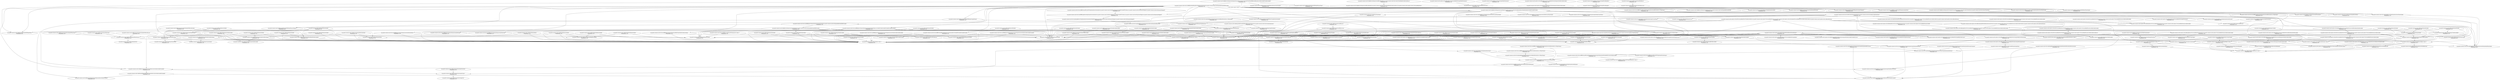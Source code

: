 digraph G {
  "org.apache.commons.math.ode.nonstiff$EmbeddedRungeKuttaIntegrator#integrate(org.apache.commons.math.ode.ExpandableStatefulODE,double)" [label="org.apache.commons.math.ode.nonstiff$EmbeddedRungeKuttaIntegrator#integrate(org.apache.commons.math.ode.ExpandableStatefulODE,double)\nP(Fail|Node)=1.00"];
  "org.apache.commons.math.ode.nonstiff$AdaptiveStepsizeIntegrator#filterStep(double,boolean,boolean)" [label="org.apache.commons.math.ode.nonstiff$AdaptiveStepsizeIntegrator#filterStep(double,boolean,boolean)\nP(Fail|Node)=1.00"];
  "org.apache.commons.math.ode$AbstractIntegrator#resetEvaluations()" [label="org.apache.commons.math.ode$AbstractIntegrator#resetEvaluations()\nP(Fail|Node)=1.00"];
  "org.apache.commons.math.ode$ExpandableStatefulODE#setCompleteState(double[])" [label="org.apache.commons.math.ode$ExpandableStatefulODE#setCompleteState(double[])\nP(Fail|Node)=1.00"];
  "org.apache.commons.math.ode.nonstiff$DormandPrince853StepInterpolator#storeTime(double)" [label="org.apache.commons.math.ode.nonstiff$DormandPrince853StepInterpolator#storeTime(double)\nP(Fail|Node)=1.00"];
  "org.apache.commons.math.ode$AbstractIntegrator#setEquations(org.apache.commons.math.ode.ExpandableStatefulODE)" [label="org.apache.commons.math.ode$AbstractIntegrator#setEquations(org.apache.commons.math.ode.ExpandableStatefulODE)\nP(Fail|Node)=0.00"];
  "org.apache.commons.math.ode.nonstiff$AdaptiveStepsizeIntegrator#sanityChecks(org.apache.commons.math.ode.ExpandableStatefulODE,double)" [label="org.apache.commons.math.ode.nonstiff$AdaptiveStepsizeIntegrator#sanityChecks(org.apache.commons.math.ode.ExpandableStatefulODE,double)\nP(Fail|Node)=1.00"];
  "org.apache.commons.math.ode.nonstiff$DormandPrince853Integrator#estimateError(double[][],double[],double[],double)" [label="org.apache.commons.math.ode.nonstiff$DormandPrince853Integrator#estimateError(double[][],double[],double[],double)\nP(Fail|Node)=1.00"];
  "org.apache.commons.math.ode$AbstractIntegrator#computeDerivatives(double,double[],double[])" [label="org.apache.commons.math.ode$AbstractIntegrator#computeDerivatives(double,double[],double[])\nP(Fail|Node)=1.00"];
  "org.apache.commons.math.ode.sampling$AbstractStepInterpolator#shift()" [label="org.apache.commons.math.ode.sampling$AbstractStepInterpolator#shift()\nP(Fail|Node)=0.00"];
  "org.apache.commons.math.ode$ExpandableStatefulODE#getPrimaryMapper()" [label="org.apache.commons.math.ode$ExpandableStatefulODE#getPrimaryMapper()\nP(Fail|Node)=0.00"];
  "org.apache.commons.math.ode.nonstiff$AdaptiveStepsizeIntegrator#resetInternalState()" [label="org.apache.commons.math.ode.nonstiff$AdaptiveStepsizeIntegrator#resetInternalState()\nP(Fail|Node)=1.00"];
  "org.apache.commons.math.util$FastMath#max(double,double)" [label="org.apache.commons.math.util$FastMath#max(double,double)\nP(Fail|Node)=0.00"];
  "org.apache.commons.math.ode$AbstractIntegrator#setStateInitialized(boolean)" [label="org.apache.commons.math.ode$AbstractIntegrator#setStateInitialized(boolean)\nP(Fail|Node)=0.00"];
  "org.apache.commons.math.util$FastMath#<clinit>()" [label="org.apache.commons.math.util$FastMath#<clinit>()\nP(Fail|Node)=0.00"];
  "org.apache.commons.math.ode$ExpandableStatefulODE#getSecondaryMappers()" [label="org.apache.commons.math.ode$ExpandableStatefulODE#getSecondaryMappers()\nP(Fail|Node)=0.00"];
  "org.apache.commons.math.ode$AbstractIntegrator#acceptStep(org.apache.commons.math.ode.sampling.AbstractStepInterpolator,double[],double[],double)" [label="org.apache.commons.math.ode$AbstractIntegrator#acceptStep(org.apache.commons.math.ode.sampling.AbstractStepInterpolator,double[],double[],double)\nP(Fail|Node)=1.00"];
  "org.apache.commons.math.ode.nonstiff$AdaptiveStepsizeIntegrator#initializeStep(boolean,int,double[],double,double[],double[],double[],double[])" [label="org.apache.commons.math.ode.nonstiff$AdaptiveStepsizeIntegrator#initializeStep(boolean,int,double[],double,double[],double[],double[],double[])\nP(Fail|Node)=1.00"];
  "org.apache.commons.math.ode.nonstiff$DormandPrince853Integrator#getOrder()" [label="org.apache.commons.math.ode.nonstiff$DormandPrince853Integrator#getOrder()\nP(Fail|Node)=0.00"];
  "org.apache.commons.math.ode$ExpandableStatefulODE#setTime(double)" [label="org.apache.commons.math.ode$ExpandableStatefulODE#setTime(double)\nP(Fail|Node)=0.00"];
  "org.apache.commons.math.ode.sampling$AbstractStepInterpolator#storeTime(double)" [label="org.apache.commons.math.ode.sampling$AbstractStepInterpolator#storeTime(double)\nP(Fail|Node)=1.00"];
  "org.apache.commons.math.ode.nonstiff$DormandPrince853StepInterpolator#reinitialize(org.apache.commons.math.ode.AbstractIntegrator,double[],double[][],boolean,org.apache.commons.math.ode.EquationsMapper,org.apache.commons.math.ode.EquationsMapper[])" [label="org.apache.commons.math.ode.nonstiff$DormandPrince853StepInterpolator#reinitialize(org.apache.commons.math.ode.AbstractIntegrator,double[],double[][],boolean,org.apache.commons.math.ode.EquationsMapper,org.apache.commons.math.ode.EquationsMapper[])\nP(Fail|Node)=1.00"];
  "org.apache.commons.math.util$FastMath#pow(double,double)" [label="org.apache.commons.math.util$FastMath#pow(double,double)\nP(Fail|Node)=1.00"];
  "org.apache.commons.math.ode$ExpandableStatefulODE#getTime()" [label="org.apache.commons.math.ode$ExpandableStatefulODE#getTime()\nP(Fail|Node)=0.00"];
  "org.apache.commons.math.ode.sampling$AbstractStepInterpolator#copy()" [label="org.apache.commons.math.ode.sampling$AbstractStepInterpolator#copy()\nP(Fail|Node)=1.00"];
  "org.apache.commons.math.util$FastMath#min(double,double)" [label="org.apache.commons.math.util$FastMath#min(double,double)\nP(Fail|Node)=0.00"];
  "org.apache.commons.math.ode.nonstiff$RungeKuttaStepInterpolator#reinitialize(org.apache.commons.math.ode.AbstractIntegrator,double[],double[][],boolean,org.apache.commons.math.ode.EquationsMapper,org.apache.commons.math.ode.EquationsMapper[])" [label="org.apache.commons.math.ode.nonstiff$RungeKuttaStepInterpolator#reinitialize(org.apache.commons.math.ode.AbstractIntegrator,double[],double[][],boolean,org.apache.commons.math.ode.EquationsMapper,org.apache.commons.math.ode.EquationsMapper[])\nP(Fail|Node)=1.00"];
  "org.apache.commons.math.util$FastMath#abs(double)" [label="org.apache.commons.math.util$FastMath#abs(double)\nP(Fail|Node)=0.00"];
  "org.apache.commons.math.ode$ExpandableStatefulODE#getCompleteState()" [label="org.apache.commons.math.ode$ExpandableStatefulODE#getCompleteState()\nP(Fail|Node)=1.00"];
  "org.apache.commons.math.util$FastMath#nextUp(double)" [label="org.apache.commons.math.util$FastMath#nextUp(double)\nP(Fail|Node)=1.00"];
  "org.apache.commons.math.util$FastMath#nextAfter(double,double)" [label="org.apache.commons.math.util$FastMath#nextAfter(double,double)\nP(Fail|Node)=1.00"];
  "org.apache.commons.math.ode$AbstractIntegrator#addEventHandler(org.apache.commons.math.ode.events.EventHandler,double,double,int)" [label="org.apache.commons.math.ode$AbstractIntegrator#addEventHandler(org.apache.commons.math.ode.events.EventHandler,double,double,int)\nP(Fail|Node)=1.00"];
  "org.apache.commons.math.ode$AbstractIntegrator#addEventHandler(org.apache.commons.math.ode.events.EventHandler,double,double,int,org.apache.commons.math.analysis.solvers.UnivariateRealSolver)" [label="org.apache.commons.math.ode$AbstractIntegrator#addEventHandler(org.apache.commons.math.ode.events.EventHandler,double,double,int,org.apache.commons.math.analysis.solvers.UnivariateRealSolver)\nP(Fail|Node)=0.00"];
  "org.apache.commons.math.analysis.solvers$UnivariateRealSolverUtils#forceSide(int,org.apache.commons.math.analysis.UnivariateRealFunction,org.apache.commons.math.analysis.solvers.BracketedUnivariateRealSolver,double,double,double,org.apache.commons.math.analysis.solvers.AllowedSolution)" [label="org.apache.commons.math.analysis.solvers$UnivariateRealSolverUtils#forceSide(int,org.apache.commons.math.analysis.UnivariateRealFunction,org.apache.commons.math.analysis.solvers.BracketedUnivariateRealSolver,double,double,double,org.apache.commons.math.analysis.solvers.AllowedSolution)\nP(Fail|Node)=1.00"];
  "org.apache.commons.math.ode.events$EventState$1#value(double)" [label="org.apache.commons.math.ode.events$EventState$1#value(double)\nP(Fail|Node)=1.00"];
  "org.apache.commons.math.analysis.solvers$BracketingNthOrderBrentSolver#solve(int,org.apache.commons.math.analysis.UnivariateRealFunction,double,double,double,org.apache.commons.math.analysis.solvers.AllowedSolution)" [label="org.apache.commons.math.analysis.solvers$BracketingNthOrderBrentSolver#solve(int,org.apache.commons.math.analysis.UnivariateRealFunction,double,double,double,org.apache.commons.math.analysis.solvers.AllowedSolution)\nP(Fail|Node)=1.00"];
  "org.apache.commons.math.analysis.solvers$BaseAbstractUnivariateRealSolver#getAbsoluteAccuracy()" [label="org.apache.commons.math.analysis.solvers$BaseAbstractUnivariateRealSolver#getAbsoluteAccuracy()\nP(Fail|Node)=0.00"];
  "org.apache.commons.math.analysis.solvers$BaseAbstractUnivariateRealSolver#getRelativeAccuracy()" [label="org.apache.commons.math.analysis.solvers$BaseAbstractUnivariateRealSolver#getRelativeAccuracy()\nP(Fail|Node)=0.00"];
  "org.apache.commons.math.analysis.solvers$AllowedSolution#<clinit>()" [label="org.apache.commons.math.analysis.solvers$AllowedSolution#<clinit>()\nP(Fail|Node)=0.00"];
  "org.apache.commons.math.ode.sampling$AbstractStepInterpolator#getInterpolatedState()" [label="org.apache.commons.math.ode.sampling$AbstractStepInterpolator#getInterpolatedState()\nP(Fail|Node)=1.00"];
  "org.apache.commons.math.ode.sampling$AbstractStepInterpolator#setInterpolatedTime(double)" [label="org.apache.commons.math.ode.sampling$AbstractStepInterpolator#setInterpolatedTime(double)\nP(Fail|Node)=0.00"];
  "org.apache.commons.math.ode.sampling$AbstractStepInterpolator#reinitialize(double[],boolean,org.apache.commons.math.ode.EquationsMapper,org.apache.commons.math.ode.EquationsMapper[])" [label="org.apache.commons.math.ode.sampling$AbstractStepInterpolator#reinitialize(double[],boolean,org.apache.commons.math.ode.EquationsMapper,org.apache.commons.math.ode.EquationsMapper[])\nP(Fail|Node)=1.00"];
  "org.apache.commons.math.ode.sampling$AbstractStepInterpolator#allocateInterpolatedArrays(int)" [label="org.apache.commons.math.ode.sampling$AbstractStepInterpolator#allocateInterpolatedArrays(int)\nP(Fail|Node)=1.00"];
  "org.apache.commons.math.util$FastMath#toRadians(double)" [label="org.apache.commons.math.util$FastMath#toRadians(double)\nP(Fail|Node)=1.00"];
  "org.apache.commons.math.util$FastMath#doubleHighPart(double)" [label="org.apache.commons.math.util$FastMath#doubleHighPart(double)\nP(Fail|Node)=1.00"];
  "org.apache.commons.math.ode.nonstiff$RungeKuttaStepInterpolator#readExternal(java.io.ObjectInput)" [label="org.apache.commons.math.ode.nonstiff$RungeKuttaStepInterpolator#readExternal(java.io.ObjectInput)\nP(Fail|Node)=1.00"];
  "org.apache.commons.math.ode.sampling$AbstractStepInterpolator#readBaseExternal(java.io.ObjectInput)" [label="org.apache.commons.math.ode.sampling$AbstractStepInterpolator#readBaseExternal(java.io.ObjectInput)\nP(Fail|Node)=1.00"];
  "org.apache.commons.math.analysis.solvers$BracketingNthOrderBrentSolver#doSolve()" [label="org.apache.commons.math.analysis.solvers$BracketingNthOrderBrentSolver#doSolve()\nP(Fail|Node)=1.00"];
  "org.apache.commons.math.analysis.solvers$BaseAbstractUnivariateRealSolver#getMin()" [label="org.apache.commons.math.analysis.solvers$BaseAbstractUnivariateRealSolver#getMin()\nP(Fail|Node)=0.00"];
  "org.apache.commons.math.util$Precision#equals(double,double,int)" [label="org.apache.commons.math.util$Precision#equals(double,double,int)\nP(Fail|Node)=1.00"];
  "org.apache.commons.math.analysis.solvers$BaseAbstractUnivariateRealSolver#verifySequence(double,double,double)" [label="org.apache.commons.math.analysis.solvers$BaseAbstractUnivariateRealSolver#verifySequence(double,double,double)\nP(Fail|Node)=1.00"];
  "org.apache.commons.math.analysis.solvers$BracketingNthOrderBrentSolver$1#<clinit>()" [label="org.apache.commons.math.analysis.solvers$BracketingNthOrderBrentSolver$1#<clinit>()\nP(Fail|Node)=1.00"];
  "org.apache.commons.math.analysis.solvers$BaseAbstractUnivariateRealSolver#getFunctionValueAccuracy()" [label="org.apache.commons.math.analysis.solvers$BaseAbstractUnivariateRealSolver#getFunctionValueAccuracy()\nP(Fail|Node)=0.00"];
  "org.apache.commons.math.analysis.solvers$BaseAbstractUnivariateRealSolver#computeObjectiveValue(double)" [label="org.apache.commons.math.analysis.solvers$BaseAbstractUnivariateRealSolver#computeObjectiveValue(double)\nP(Fail|Node)=1.00"];
  "org.apache.commons.math.analysis.solvers$BaseAbstractUnivariateRealSolver#getMax()" [label="org.apache.commons.math.analysis.solvers$BaseAbstractUnivariateRealSolver#getMax()\nP(Fail|Node)=0.00"];
  "org.apache.commons.math.analysis.solvers$BracketingNthOrderBrentSolver#guessX(double,double[],double[],int,int)" [label="org.apache.commons.math.analysis.solvers$BracketingNthOrderBrentSolver#guessX(double,double[],double[],int,int)\nP(Fail|Node)=0.00"];
  "org.apache.commons.math.analysis.solvers$BaseAbstractUnivariateRealSolver#getStartValue()" [label="org.apache.commons.math.analysis.solvers$BaseAbstractUnivariateRealSolver#getStartValue()\nP(Fail|Node)=0.00"];
  "org.apache.commons.math.util$Incrementor#resetCount()" [label="org.apache.commons.math.util$Incrementor#resetCount()\nP(Fail|Node)=0.00"];
  "org.apache.commons.math.ode$AbstractIntegrator#sanityChecks(org.apache.commons.math.ode.ExpandableStatefulODE,double)" [label="org.apache.commons.math.ode$AbstractIntegrator#sanityChecks(org.apache.commons.math.ode.ExpandableStatefulODE,double)\nP(Fail|Node)=1.00"];
  "org.apache.commons.math.util$FastMath#ulp(double)" [label="org.apache.commons.math.util$FastMath#ulp(double)\nP(Fail|Node)=1.00"];
  "org.apache.commons.math.ode$ExpandableStatefulODE#getTotalDimension()" [label="org.apache.commons.math.ode$ExpandableStatefulODE#getTotalDimension()\nP(Fail|Node)=1.00"];
  "org.apache.commons.math.ode$EquationsMapper#extractEquationData(double[],double[])" [label="org.apache.commons.math.ode$EquationsMapper#extractEquationData(double[],double[])\nP(Fail|Node)=0.00"];
  "org.apache.commons.math.util$MathUtils#reduce(double,double,double)" [label="org.apache.commons.math.util$MathUtils#reduce(double,double,double)\nP(Fail|Node)=1.00"];
  "org.apache.commons.math.util$FastMath#floor(double)" [label="org.apache.commons.math.util$FastMath#floor(double)\nP(Fail|Node)=0.00"];
  "org.apache.commons.math.util$Incrementor#incrementCount()" [label="org.apache.commons.math.util$Incrementor#incrementCount()\nP(Fail|Node)=0.00"];
  "org.apache.commons.math.ode$ExpandableStatefulODE#computeDerivatives(double,double[],double[])" [label="org.apache.commons.math.ode$ExpandableStatefulODE#computeDerivatives(double,double[],double[])\nP(Fail|Node)=1.00"];
  "org.apache.commons.math.util$Incrementor$1#trigger(int)" [label="org.apache.commons.math.util$Incrementor$1#trigger(int)\nP(Fail|Node)=1.00"];
  "org.apache.commons.math.util$Precision#equalsIncludingNaN(float,float,int)" [label="org.apache.commons.math.util$Precision#equalsIncludingNaN(float,float,int)\nP(Fail|Node)=1.00"];
  "org.apache.commons.math.util$Precision#equals(float,float,int)" [label="org.apache.commons.math.util$Precision#equals(float,float,int)\nP(Fail|Node)=1.00"];
  "org.apache.commons.math.util$FastMath#abs(int)" [label="org.apache.commons.math.util$FastMath#abs(int)\nP(Fail|Node)=1.00"];
  "org.apache.commons.math.util$Precision#equals(float,float,float)" [label="org.apache.commons.math.util$Precision#equals(float,float,float)\nP(Fail|Node)=1.00"];
  "org.apache.commons.math.util$FastMath#abs(float)" [label="org.apache.commons.math.util$FastMath#abs(float)\nP(Fail|Node)=1.00"];
  "org.apache.commons.math.util$FastMath#log(double,double[])" [label="org.apache.commons.math.util$FastMath#log(double,double[])\nP(Fail|Node)=1.00"];
  "org.apache.commons.math.util$FastMath$lnMant#<clinit>()" [label="org.apache.commons.math.util$FastMath$lnMant#<clinit>()\nP(Fail|Node)=1.00"];
  "org.apache.commons.math.util$FastMath#asinh(double)" [label="org.apache.commons.math.util$FastMath#asinh(double)\nP(Fail|Node)=1.00"];
  "org.apache.commons.math.util$FastMath#log(double)" [label="org.apache.commons.math.util$FastMath#log(double)\nP(Fail|Node)=1.00"];
  "org.apache.commons.math.util$FastMath#sqrt(double)" [label="org.apache.commons.math.util$FastMath#sqrt(double)\nP(Fail|Node)=0.00"];
  "org.apache.commons.math.util$FastMathLiteralArrays#<clinit>()" [label="org.apache.commons.math.util$FastMathLiteralArrays#<clinit>()\nP(Fail|Node)=0.00"];
  "org.apache.commons.math.util$FastMathLiteralArrays#loadLnMant()" [label="org.apache.commons.math.util$FastMathLiteralArrays#loadLnMant()\nP(Fail|Node)=1.00"];
  "org.apache.commons.math.util$FastMath#tan(double)" [label="org.apache.commons.math.util$FastMath#tan(double)\nP(Fail|Node)=1.00"];
  "org.apache.commons.math.util$FastMath#tanQ(double,double,boolean)" [label="org.apache.commons.math.util$FastMath#tanQ(double,double,boolean)\nP(Fail|Node)=1.00"];
  "org.apache.commons.math.util$FastMath#reducePayneHanek(double,double[])" [label="org.apache.commons.math.util$FastMath#reducePayneHanek(double,double[])\nP(Fail|Node)=1.00"];
  "org.apache.commons.math.ode.nonstiff$DormandPrince853Integrator#<clinit>()" [label="org.apache.commons.math.ode.nonstiff$DormandPrince853Integrator#<clinit>()\nP(Fail|Node)=1.00"];
  "org.apache.commons.math.util$FastMath#cos(double)" [label="org.apache.commons.math.util$FastMath#cos(double)\nP(Fail|Node)=1.00"];
  "org.apache.commons.math.util$FastMath#cosQ(double,double)" [label="org.apache.commons.math.util$FastMath#cosQ(double,double)\nP(Fail|Node)=1.00"];
  "org.apache.commons.math.util$FastMath#sinQ(double,double)" [label="org.apache.commons.math.util$FastMath#sinQ(double,double)\nP(Fail|Node)=1.00"];
  "org.apache.commons.math.ode.nonstiff$DormandPrince853StepInterpolator#doCopy()" [label="org.apache.commons.math.ode.nonstiff$DormandPrince853StepInterpolator#doCopy()\nP(Fail|Node)=1.00"];
  "org.apache.commons.math.ode.sampling$AbstractStepInterpolator#finalizeStep()" [label="org.apache.commons.math.ode.sampling$AbstractStepInterpolator#finalizeStep()\nP(Fail|Node)=1.00"];
  "org.apache.commons.math.ode.nonstiff$DormandPrince853StepInterpolator#<clinit>()" [label="org.apache.commons.math.ode.nonstiff$DormandPrince853StepInterpolator#<clinit>()\nP(Fail|Node)=0.00"];
  "org.apache.commons.math.util$FastMath#abs(long)" [label="org.apache.commons.math.util$FastMath#abs(long)\nP(Fail|Node)=0.00"];
  "org.apache.commons.math.ode.events$EventState#evaluateStep(org.apache.commons.math.ode.sampling.StepInterpolator)" [label="org.apache.commons.math.ode.events$EventState#evaluateStep(org.apache.commons.math.ode.sampling.StepInterpolator)\nP(Fail|Node)=1.00"];
  "org.apache.commons.math.util$FastMath#ceil(double)" [label="org.apache.commons.math.util$FastMath#ceil(double)\nP(Fail|Node)=1.00"];
  "org.apache.commons.math.ode.sampling$AbstractStepInterpolator#isForward()" [label="org.apache.commons.math.ode.sampling$AbstractStepInterpolator#isForward()\nP(Fail|Node)=0.00"];
  "org.apache.commons.math.analysis.solvers$BaseAbstractUnivariateRealSolver#solve(int,org.apache.commons.math.analysis.UnivariateRealFunction,double,double)" [label="org.apache.commons.math.analysis.solvers$BaseAbstractUnivariateRealSolver#solve(int,org.apache.commons.math.analysis.UnivariateRealFunction,double,double)\nP(Fail|Node)=1.00"];
  "org.apache.commons.math.analysis.solvers$BracketingNthOrderBrentSolver#solve(int,org.apache.commons.math.analysis.UnivariateRealFunction,double,double,org.apache.commons.math.analysis.solvers.AllowedSolution)" [label="org.apache.commons.math.analysis.solvers$BracketingNthOrderBrentSolver#solve(int,org.apache.commons.math.analysis.UnivariateRealFunction,double,double,org.apache.commons.math.analysis.solvers.AllowedSolution)\nP(Fail|Node)=1.00"];
  "org.apache.commons.math.ode.sampling$AbstractStepInterpolator#getCurrentTime()" [label="org.apache.commons.math.ode.sampling$AbstractStepInterpolator#getCurrentTime()\nP(Fail|Node)=0.00"];
  "org.apache.commons.math.analysis.solvers$BaseAbstractUnivariateRealSolver#getEvaluations()" [label="org.apache.commons.math.analysis.solvers$BaseAbstractUnivariateRealSolver#getEvaluations()\nP(Fail|Node)=1.00"];
  "org.apache.commons.math.util$FastMath#max(int,int)" [label="org.apache.commons.math.util$FastMath#max(int,int)\nP(Fail|Node)=0.00"];
  "org.apache.commons.math.ode$AbstractIntegrator#integrate(org.apache.commons.math.ode.FirstOrderDifferentialEquations,double,double[],double,double[])" [label="org.apache.commons.math.ode$AbstractIntegrator#integrate(org.apache.commons.math.ode.FirstOrderDifferentialEquations,double,double[],double,double[])\nP(Fail|Node)=1.00"];
  "org.apache.commons.math.ode$ExpandableStatefulODE#setPrimaryState(double[])" [label="org.apache.commons.math.ode$ExpandableStatefulODE#setPrimaryState(double[])\nP(Fail|Node)=0.00"];
  "org.apache.commons.math.ode$ExpandableStatefulODE#getPrimaryState()" [label="org.apache.commons.math.ode$ExpandableStatefulODE#getPrimaryState()\nP(Fail|Node)=1.00"];
  "org.apache.commons.math.ode.sampling$AbstractStepInterpolator#getInterpolatedSecondaryState(int)" [label="org.apache.commons.math.ode.sampling$AbstractStepInterpolator#getInterpolatedSecondaryState(int)\nP(Fail|Node)=1.00"];
  "org.apache.commons.math.ode.sampling$AbstractStepInterpolator#evaluateCompleteInterpolatedState()" [label="org.apache.commons.math.ode.sampling$AbstractStepInterpolator#evaluateCompleteInterpolatedState()\nP(Fail|Node)=1.00"];
  "org.apache.commons.math.util$FastMath$ExpFracTable#<clinit>()" [label="org.apache.commons.math.util$FastMath$ExpFracTable#<clinit>()\nP(Fail|Node)=1.00"];
  "org.apache.commons.math.util$FastMathLiteralArrays#loadExpFracB()" [label="org.apache.commons.math.util$FastMathLiteralArrays#loadExpFracB()\nP(Fail|Node)=1.00"];
  "org.apache.commons.math.util$FastMathLiteralArrays#loadExpFracA()" [label="org.apache.commons.math.util$FastMathLiteralArrays#loadExpFracA()\nP(Fail|Node)=1.00"];
  "org.apache.commons.math.analysis.solvers$BaseAbstractUnivariateRealSolver#solve(int,org.apache.commons.math.analysis.UnivariateRealFunction,double,double,double)" [label="org.apache.commons.math.analysis.solvers$BaseAbstractUnivariateRealSolver#solve(int,org.apache.commons.math.analysis.UnivariateRealFunction,double,double,double)\nP(Fail|Node)=1.00"];
  "org.apache.commons.math.ode.events$EventState#reset(double,double[])" [label="org.apache.commons.math.ode.events$EventState#reset(double,double[])\nP(Fail|Node)=1.00"];
  "org.apache.commons.math.ode.events$EventHandler$Action#<clinit>()" [label="org.apache.commons.math.ode.events$EventHandler$Action#<clinit>()\nP(Fail|Node)=0.00"];
  "org.apache.commons.math.analysis.solvers$BaseAbstractUnivariateRealSolver#solve(int,org.apache.commons.math.analysis.UnivariateRealFunction,double)" [label="org.apache.commons.math.analysis.solvers$BaseAbstractUnivariateRealSolver#solve(int,org.apache.commons.math.analysis.UnivariateRealFunction,double)\nP(Fail|Node)=1.00"];
  "org.apache.commons.math.analysis.solvers$BaseAbstractUnivariateRealSolver#setup(int,org.apache.commons.math.analysis.UnivariateRealFunction,double,double,double)" [label="org.apache.commons.math.analysis.solvers$BaseAbstractUnivariateRealSolver#setup(int,org.apache.commons.math.analysis.UnivariateRealFunction,double,double,double)\nP(Fail|Node)=1.00"];
  "org.apache.commons.math.util$Precision#equalsIncludingNaN(float,float)" [label="org.apache.commons.math.util$Precision#equalsIncludingNaN(float,float)\nP(Fail|Node)=1.00"];
  "org.apache.commons.math.util$FastMath#log10(double)" [label="org.apache.commons.math.util$FastMath#log10(double)\nP(Fail|Node)=1.00"];
  "org.apache.commons.math.util$FastMath#toDegrees(double)" [label="org.apache.commons.math.util$FastMath#toDegrees(double)\nP(Fail|Node)=1.00"];
  "org.apache.commons.math.ode.nonstiff$AdaptiveStepsizeIntegrator#setStepSizeControl(double,double,double,double)" [label="org.apache.commons.math.ode.nonstiff$AdaptiveStepsizeIntegrator#setStepSizeControl(double,double,double,double)\nP(Fail|Node)=1.00"];
  "org.apache.commons.math.ode$AbstractIntegrator#getEvaluations()" [label="org.apache.commons.math.ode$AbstractIntegrator#getEvaluations()\nP(Fail|Node)=1.00"];
  "org.apache.commons.math.util$Incrementor#getCount()" [label="org.apache.commons.math.util$Incrementor#getCount()\nP(Fail|Node)=1.00"];
  "org.apache.commons.math.analysis.solvers$BaseAbstractUnivariateRealSolver#incrementEvaluationCount()" [label="org.apache.commons.math.analysis.solvers$BaseAbstractUnivariateRealSolver#incrementEvaluationCount()\nP(Fail|Node)=1.00"];
  "org.apache.commons.math.util$FastMath#tanh(double)" [label="org.apache.commons.math.util$FastMath#tanh(double)\nP(Fail|Node)=1.00"];
  "org.apache.commons.math.util$FastMath#expm1(double,double[])" [label="org.apache.commons.math.util$FastMath#expm1(double,double[])\nP(Fail|Node)=1.00"];
  "org.apache.commons.math.util$FastMath#exp(double,double,double[])" [label="org.apache.commons.math.util$FastMath#exp(double,double,double[])\nP(Fail|Node)=1.00"];
  "org.apache.commons.math.util$FastMath#atan2(double,double)" [label="org.apache.commons.math.util$FastMath#atan2(double,double)\nP(Fail|Node)=1.00"];
  "org.apache.commons.math.util$FastMath#atan(double,double,boolean)" [label="org.apache.commons.math.util$FastMath#atan(double,double,boolean)\nP(Fail|Node)=1.00"];
  "org.apache.commons.math.util$FastMath#copySign(double,double)" [label="org.apache.commons.math.util$FastMath#copySign(double,double)\nP(Fail|Node)=1.00"];
  "org.apache.commons.math.util$FastMath$ExpIntTable#<clinit>()" [label="org.apache.commons.math.util$FastMath$ExpIntTable#<clinit>()\nP(Fail|Node)=1.00"];
  "org.apache.commons.math.util$FastMathLiteralArrays#loadExpIntB()" [label="org.apache.commons.math.util$FastMathLiteralArrays#loadExpIntB()\nP(Fail|Node)=1.00"];
  "org.apache.commons.math.util$FastMathLiteralArrays#loadExpIntA()" [label="org.apache.commons.math.util$FastMathLiteralArrays#loadExpIntA()\nP(Fail|Node)=1.00"];
  "org.apache.commons.math.analysis.solvers$BaseAbstractUnivariateRealSolver#verifyInterval(double,double)" [label="org.apache.commons.math.analysis.solvers$BaseAbstractUnivariateRealSolver#verifyInterval(double,double)\nP(Fail|Node)=1.00"];
  "org.apache.commons.math.analysis.solvers$UnivariateRealSolverUtils#verifyInterval(double,double)" [label="org.apache.commons.math.analysis.solvers$UnivariateRealSolverUtils#verifyInterval(double,double)\nP(Fail|Node)=0.00"];
  "org.apache.commons.math.util$FastMath#asin(double)" [label="org.apache.commons.math.util$FastMath#asin(double)\nP(Fail|Node)=1.00"];
  "org.apache.commons.math.ode$EquationsMapper#getDimension()" [label="org.apache.commons.math.ode$EquationsMapper#getDimension()\nP(Fail|Node)=0.00"];
  "org.apache.commons.math.ode.sampling$AbstractStepInterpolator#setSoftCurrentTime(double)" [label="org.apache.commons.math.ode.sampling$AbstractStepInterpolator#setSoftCurrentTime(double)\nP(Fail|Node)=0.00"];
  "org.apache.commons.math.ode.events$EventState#stop()" [label="org.apache.commons.math.ode.events$EventState#stop()\nP(Fail|Node)=1.00"];
  "org.apache.commons.math.ode.events$EventState#stepAccepted(double,double[])" [label="org.apache.commons.math.ode.events$EventState#stepAccepted(double,double[])\nP(Fail|Node)=1.00"];
  "org.apache.commons.math.ode.events$EventState#getEventTime()" [label="org.apache.commons.math.ode.events$EventState#getEventTime()\nP(Fail|Node)=0.00"];
  "org.apache.commons.math.ode.events$EventState#reinitializeBegin(org.apache.commons.math.ode.sampling.StepInterpolator)" [label="org.apache.commons.math.ode.events$EventState#reinitializeBegin(org.apache.commons.math.ode.sampling.StepInterpolator)\nP(Fail|Node)=1.00"];
  "org.apache.commons.math.ode.sampling$AbstractStepInterpolator#getGlobalPreviousTime()" [label="org.apache.commons.math.ode.sampling$AbstractStepInterpolator#getGlobalPreviousTime()\nP(Fail|Node)=0.00"];
  "org.apache.commons.math.ode.sampling$AbstractStepInterpolator#setSoftPreviousTime(double)" [label="org.apache.commons.math.ode.sampling$AbstractStepInterpolator#setSoftPreviousTime(double)\nP(Fail|Node)=0.00"];
  "org.apache.commons.math.ode.sampling$AbstractStepInterpolator#getGlobalCurrentTime()" [label="org.apache.commons.math.ode.sampling$AbstractStepInterpolator#getGlobalCurrentTime()\nP(Fail|Node)=0.00"];
  "org.apache.commons.math.analysis.solvers$UnivariateRealSolverUtils#bracket(org.apache.commons.math.analysis.UnivariateRealFunction,double,double,double)" [label="org.apache.commons.math.analysis.solvers$UnivariateRealSolverUtils#bracket(org.apache.commons.math.analysis.UnivariateRealFunction,double,double,double)\nP(Fail|Node)=1.00"];
  "org.apache.commons.math.analysis.solvers$UnivariateRealSolverUtils#bracket(org.apache.commons.math.analysis.UnivariateRealFunction,double,double,double,int)" [label="org.apache.commons.math.analysis.solvers$UnivariateRealSolverUtils#bracket(org.apache.commons.math.analysis.UnivariateRealFunction,double,double,double,int)\nP(Fail|Node)=1.00"];
  "org.apache.commons.math.analysis.solvers$UnivariateRealSolverUtils#verifySequence(double,double,double)" [label="org.apache.commons.math.analysis.solvers$UnivariateRealSolverUtils#verifySequence(double,double,double)\nP(Fail|Node)=1.00"];
  "org.apache.commons.math.util$FastMath#expm1(double)" [label="org.apache.commons.math.util$FastMath#expm1(double)\nP(Fail|Node)=1.00"];
  "org.apache.commons.math.util$Precision#equalsIncludingNaN(double,double,double)" [label="org.apache.commons.math.util$Precision#equalsIncludingNaN(double,double,double)\nP(Fail|Node)=1.00"];
  "org.apache.commons.math.util$Precision#equalsIncludingNaN(double,double)" [label="org.apache.commons.math.util$Precision#equalsIncludingNaN(double,double)\nP(Fail|Node)=1.00"];
  "org.apache.commons.math.ode$EquationsMapper#getFirstIndex()" [label="org.apache.commons.math.ode$EquationsMapper#getFirstIndex()\nP(Fail|Node)=1.00"];
  "org.apache.commons.math.util$FastMath#cosh(double)" [label="org.apache.commons.math.util$FastMath#cosh(double)\nP(Fail|Node)=1.00"];
  "org.apache.commons.math.util$FastMath#exp(double)" [label="org.apache.commons.math.util$FastMath#exp(double)\nP(Fail|Node)=1.00"];
  "org.apache.commons.math.ode$ExpandableStatefulODE#addSecondaryEquations(org.apache.commons.math.ode.SecondaryEquations)" [label="org.apache.commons.math.ode$ExpandableStatefulODE#addSecondaryEquations(org.apache.commons.math.ode.SecondaryEquations)\nP(Fail|Node)=1.00"];
  "org.apache.commons.math.analysis.solvers$UnivariateRealSolverUtils#verifyBracketing(org.apache.commons.math.analysis.UnivariateRealFunction,double,double)" [label="org.apache.commons.math.analysis.solvers$UnivariateRealSolverUtils#verifyBracketing(org.apache.commons.math.analysis.UnivariateRealFunction,double,double)\nP(Fail|Node)=1.00"];
  "org.apache.commons.math.analysis.solvers$UnivariateRealSolverUtils#isBracketing(org.apache.commons.math.analysis.UnivariateRealFunction,double,double)" [label="org.apache.commons.math.analysis.solvers$UnivariateRealSolverUtils#isBracketing(org.apache.commons.math.analysis.UnivariateRealFunction,double,double)\nP(Fail|Node)=1.00"];
  "org.apache.commons.math.util$FastMath#main(java.lang.String[])" [label="org.apache.commons.math.util$FastMath#main(java.lang.String[])\nP(Fail|Node)=1.00"];
  "org.apache.commons.math.util$FastMath#sinh(double)" [label="org.apache.commons.math.util$FastMath#sinh(double)\nP(Fail|Node)=1.00"];
  "org.apache.commons.math.util$Precision#round(float,int,int)" [label="org.apache.commons.math.util$Precision#round(float,int,int)\nP(Fail|Node)=1.00"];
  "org.apache.commons.math.util$Precision#roundUnscaled(double,double,int)" [label="org.apache.commons.math.util$Precision#roundUnscaled(double,double,int)\nP(Fail|Node)=1.00"];
  "org.apache.commons.math.util$FastMath#copySign(float,float)" [label="org.apache.commons.math.util$FastMath#copySign(float,float)\nP(Fail|Node)=1.00"];
  "org.apache.commons.math.util$Precision#equals(double,double)" [label="org.apache.commons.math.util$Precision#equals(double,double)\nP(Fail|Node)=1.00"];
  "org.apache.commons.math.util$FastMath#polyCosine(double)" [label="org.apache.commons.math.util$FastMath#polyCosine(double)\nP(Fail|Node)=1.00"];
  "org.apache.commons.math.util$FastMath#polySine(double)" [label="org.apache.commons.math.util$FastMath#polySine(double)\nP(Fail|Node)=1.00"];
  "org.apache.commons.math.util$Incrementor#setMaximalCount(int)" [label="org.apache.commons.math.util$Incrementor#setMaximalCount(int)\nP(Fail|Node)=0.00"];
  "org.apache.commons.math.util$MathUtils#checkNotNull(java.lang.Object)" [label="org.apache.commons.math.util$MathUtils#checkNotNull(java.lang.Object)\nP(Fail|Node)=0.00"];
  "org.apache.commons.math.util$FastMath#nextUp(float)" [label="org.apache.commons.math.util$FastMath#nextUp(float)\nP(Fail|Node)=1.00"];
  "org.apache.commons.math.util$FastMath#nextAfter(float,double)" [label="org.apache.commons.math.util$FastMath#nextAfter(float,double)\nP(Fail|Node)=1.00"];
  "org.apache.commons.math.util$FastMath#sin(double)" [label="org.apache.commons.math.util$FastMath#sin(double)\nP(Fail|Node)=1.00"];
  "org.apache.commons.math.ode.nonstiff$AdaptiveStepsizeIntegrator#setStepSizeControl(double,double,double[],double[])" [label="org.apache.commons.math.ode.nonstiff$AdaptiveStepsizeIntegrator#setStepSizeControl(double,double,double[],double[])\nP(Fail|Node)=1.00"];
  "org.apache.commons.math.util$Precision#equals(double,double,double)" [label="org.apache.commons.math.util$Precision#equals(double,double,double)\nP(Fail|Node)=1.00"];
  "org.apache.commons.math.ode.nonstiff$DormandPrince853StepInterpolator#computeInterpolatedStateAndDerivatives(double,double)" [label="org.apache.commons.math.ode.nonstiff$DormandPrince853StepInterpolator#computeInterpolatedStateAndDerivatives(double,double)\nP(Fail|Node)=1.00"];
  "org.apache.commons.math.util$Precision#equalsIncludingNaN(float,float,float)" [label="org.apache.commons.math.util$Precision#equalsIncludingNaN(float,float,float)\nP(Fail|Node)=1.00"];
  "org.apache.commons.math.util$FastMath#cbrt(double)" [label="org.apache.commons.math.util$FastMath#cbrt(double)\nP(Fail|Node)=1.00"];
  "org.apache.commons.math.util$MathUtils#normalizeAngle(double,double)" [label="org.apache.commons.math.util$MathUtils#normalizeAngle(double,double)\nP(Fail|Node)=1.00"];
  "org.apache.commons.math.ode$EquationsMapper#insertEquationData(double[],double[])" [label="org.apache.commons.math.ode$EquationsMapper#insertEquationData(double[],double[])\nP(Fail|Node)=0.00"];
  "org.apache.commons.math.ode.nonstiff$DormandPrince853StepInterpolator#writeExternal(java.io.ObjectOutput)" [label="org.apache.commons.math.ode.nonstiff$DormandPrince853StepInterpolator#writeExternal(java.io.ObjectOutput)\nP(Fail|Node)=1.00"];
  "org.apache.commons.math.ode.nonstiff$RungeKuttaStepInterpolator#writeExternal(java.io.ObjectOutput)" [label="org.apache.commons.math.ode.nonstiff$RungeKuttaStepInterpolator#writeExternal(java.io.ObjectOutput)\nP(Fail|Node)=1.00"];
  "org.apache.commons.math.ode.sampling$AbstractStepInterpolator#doFinalize()" [label="org.apache.commons.math.ode.sampling$AbstractStepInterpolator#doFinalize()\nP(Fail|Node)=1.00"];
  "org.apache.commons.math.ode.nonstiff$DormandPrince853StepInterpolator#doFinalize()" [label="org.apache.commons.math.ode.nonstiff$DormandPrince853StepInterpolator#doFinalize()\nP(Fail|Node)=1.00"];
  "org.apache.commons.math.util$Incrementor#incrementCount(int)" [label="org.apache.commons.math.util$Incrementor#incrementCount(int)\nP(Fail|Node)=1.00"];
  "org.apache.commons.math.ode$AbstractIntegrator$1#compare(org.apache.commons.math.ode.events.EventState,org.apache.commons.math.ode.events.EventState)" [label="org.apache.commons.math.ode$AbstractIntegrator$1#compare(org.apache.commons.math.ode.events.EventState,org.apache.commons.math.ode.events.EventState)\nP(Fail|Node)=1.00"];
  "org.apache.commons.math.util$FastMath#acos(double)" [label="org.apache.commons.math.util$FastMath#acos(double)\nP(Fail|Node)=1.00"];
  "org.apache.commons.math.analysis.solvers$BaseAbstractUnivariateRealSolver#getMaxEvaluations()" [label="org.apache.commons.math.analysis.solvers$BaseAbstractUnivariateRealSolver#getMaxEvaluations()\nP(Fail|Node)=1.00"];
  "org.apache.commons.math.util$Incrementor#getMaximalCount()" [label="org.apache.commons.math.util$Incrementor#getMaximalCount()\nP(Fail|Node)=1.00"];
  "org.apache.commons.math.util$FastMath#acosh(double)" [label="org.apache.commons.math.util$FastMath#acosh(double)\nP(Fail|Node)=1.00"];
  "org.apache.commons.math.analysis.solvers$BaseAbstractUnivariateRealSolver#isSequence(double,double,double)" [label="org.apache.commons.math.analysis.solvers$BaseAbstractUnivariateRealSolver#isSequence(double,double,double)\nP(Fail|Node)=1.00"];
  "org.apache.commons.math.analysis.solvers$UnivariateRealSolverUtils#isSequence(double,double,double)" [label="org.apache.commons.math.analysis.solvers$UnivariateRealSolverUtils#isSequence(double,double,double)\nP(Fail|Node)=1.00"];
  "org.apache.commons.math.ode.sampling$AbstractStepInterpolator#getInterpolatedSecondaryDerivatives(int)" [label="org.apache.commons.math.ode.sampling$AbstractStepInterpolator#getInterpolatedSecondaryDerivatives(int)\nP(Fail|Node)=1.00"];
  "org.apache.commons.math.util$FastMath#hypot(double,double)" [label="org.apache.commons.math.util$FastMath#hypot(double,double)\nP(Fail|Node)=1.00"];
  "org.apache.commons.math.util$FastMath#scalb(double,int)" [label="org.apache.commons.math.util$FastMath#scalb(double,int)\nP(Fail|Node)=1.00"];
  "org.apache.commons.math.util$FastMath#getExponent(double)" [label="org.apache.commons.math.util$FastMath#getExponent(double)\nP(Fail|Node)=1.00"];
  "org.apache.commons.math.util$FastMath#ulp(float)" [label="org.apache.commons.math.util$FastMath#ulp(float)\nP(Fail|Node)=1.00"];
  "org.apache.commons.math.util$FastMath#atanh(double)" [label="org.apache.commons.math.util$FastMath#atanh(double)\nP(Fail|Node)=1.00"];
  "org.apache.commons.math.analysis.solvers$BaseAbstractUnivariateRealSolver#verifyBracketing(double,double)" [label="org.apache.commons.math.analysis.solvers$BaseAbstractUnivariateRealSolver#verifyBracketing(double,double)\nP(Fail|Node)=1.00"];
  "org.apache.commons.math.util$FastMath#round(float)" [label="org.apache.commons.math.util$FastMath#round(float)\nP(Fail|Node)=1.00"];
  "org.apache.commons.math.util$FastMath#log1p(double)" [label="org.apache.commons.math.util$FastMath#log1p(double)\nP(Fail|Node)=1.00"];
  "org.apache.commons.math.util$FastMath#atan(double)" [label="org.apache.commons.math.util$FastMath#atan(double)\nP(Fail|Node)=1.00"];
  "org.apache.commons.math.ode.nonstiff$AdaptiveStepsizeIntegrator#getMinStep()" [label="org.apache.commons.math.ode.nonstiff$AdaptiveStepsizeIntegrator#getMinStep()\nP(Fail|Node)=1.00"];
  "org.apache.commons.math.ode.nonstiff$AdaptiveStepsizeIntegrator#getMaxStep()" [label="org.apache.commons.math.ode.nonstiff$AdaptiveStepsizeIntegrator#getMaxStep()\nP(Fail|Node)=1.00"];
  "org.apache.commons.math.util$Precision#compareTo(double,double,double)" [label="org.apache.commons.math.util$Precision#compareTo(double,double,double)\nP(Fail|Node)=1.00"];
  "org.apache.commons.math.util$FastMath#rint(double)" [label="org.apache.commons.math.util$FastMath#rint(double)\nP(Fail|Node)=1.00"];
  "org.apache.commons.math.exception$MaxCountExceededException#getMax()" [label="org.apache.commons.math.exception$MaxCountExceededException#getMax()\nP(Fail|Node)=1.00"];
  "org.apache.commons.math.ode.sampling$AbstractStepInterpolator#getPreviousTime()" [label="org.apache.commons.math.ode.sampling$AbstractStepInterpolator#getPreviousTime()\nP(Fail|Node)=0.00"];
  "org.apache.commons.math.ode$AbstractIntegrator#getMaxEvaluations()" [label="org.apache.commons.math.ode$AbstractIntegrator#getMaxEvaluations()\nP(Fail|Node)=1.00"];
  "org.apache.commons.math.util$Precision#compareTo(double,double,int)" [label="org.apache.commons.math.util$Precision#compareTo(double,double,int)\nP(Fail|Node)=1.00"];
  "org.apache.commons.math.ode$AbstractIntegrator#getEventHandlers()" [label="org.apache.commons.math.ode$AbstractIntegrator#getEventHandlers()\nP(Fail|Node)=1.00"];
  "org.apache.commons.math.ode.events$EventState#getEventHandler()" [label="org.apache.commons.math.ode.events$EventState#getEventHandler()\nP(Fail|Node)=1.00"];
  "org.apache.commons.math.ode$AbstractIntegrator#setMaxEvaluations(int)" [label="org.apache.commons.math.ode$AbstractIntegrator#setMaxEvaluations(int)\nP(Fail|Node)=1.00"];
  "org.apache.commons.math.analysis.solvers$BaseAbstractUnivariateRealSolver#isBracketing(double,double)" [label="org.apache.commons.math.analysis.solvers$BaseAbstractUnivariateRealSolver#isBracketing(double,double)\nP(Fail|Node)=1.00"];
  "org.apache.commons.math.analysis.solvers$UnivariateRealSolverUtils#solve(org.apache.commons.math.analysis.UnivariateRealFunction,double,double,double)" [label="org.apache.commons.math.analysis.solvers$UnivariateRealSolverUtils#solve(org.apache.commons.math.analysis.UnivariateRealFunction,double,double,double)\nP(Fail|Node)=1.00"];
  "org.apache.commons.math.util$FastMath#log(double,double)" [label="org.apache.commons.math.util$FastMath#log(double,double)\nP(Fail|Node)=1.00"];
  "org.apache.commons.math.analysis.solvers$UnivariateRealSolverUtils#solve(org.apache.commons.math.analysis.UnivariateRealFunction,double,double)" [label="org.apache.commons.math.analysis.solvers$UnivariateRealSolverUtils#solve(org.apache.commons.math.analysis.UnivariateRealFunction,double,double)\nP(Fail|Node)=1.00"];
  "org.apache.commons.math.ode.nonstiff$DormandPrince853StepInterpolator#readExternal(java.io.ObjectInput)" [label="org.apache.commons.math.ode.nonstiff$DormandPrince853StepInterpolator#readExternal(java.io.ObjectInput)\nP(Fail|Node)=1.00"];
  "org.apache.commons.math.ode.sampling$AbstractStepInterpolator#getInterpolatedDerivatives()" [label="org.apache.commons.math.ode.sampling$AbstractStepInterpolator#getInterpolatedDerivatives()\nP(Fail|Node)=1.00"];
  "org.apache.commons.math.ode.sampling$AbstractStepInterpolator#writeBaseExternal(java.io.ObjectOutput)" [label="org.apache.commons.math.ode.sampling$AbstractStepInterpolator#writeBaseExternal(java.io.ObjectOutput)\nP(Fail|Node)=1.00"];
  "org.apache.commons.math.util$Precision#equalsIncludingNaN(double,double,int)" [label="org.apache.commons.math.util$Precision#equalsIncludingNaN(double,double,int)\nP(Fail|Node)=1.00"];
  "org.apache.commons.math.util$Precision#round(double,int)" [label="org.apache.commons.math.util$Precision#round(double,int)\nP(Fail|Node)=1.00"];
  "org.apache.commons.math.util$Precision#round(double,int,int)" [label="org.apache.commons.math.util$Precision#round(double,int,int)\nP(Fail|Node)=1.00"];
  "org.apache.commons.math.util$FastMath#round(double)" [label="org.apache.commons.math.util$FastMath#round(double)\nP(Fail|Node)=1.00"];
  "org.apache.commons.math.util$Precision#equals(float,float)" [label="org.apache.commons.math.util$Precision#equals(float,float)\nP(Fail|Node)=1.00"];
  "org.apache.commons.math.util$Precision#round(float,int)" [label="org.apache.commons.math.util$Precision#round(float,int)\nP(Fail|Node)=1.00"];
  "org.apache.commons.math.ode.nonstiff$EmbeddedRungeKuttaIntegrator#integrate(org.apache.commons.math.ode.ExpandableStatefulODE,double)" -> "org.apache.commons.math.ode.nonstiff$AdaptiveStepsizeIntegrator#filterStep(double,boolean,boolean)";
  "org.apache.commons.math.ode.nonstiff$EmbeddedRungeKuttaIntegrator#integrate(org.apache.commons.math.ode.ExpandableStatefulODE,double)" -> "org.apache.commons.math.ode$AbstractIntegrator#resetEvaluations()";
  "org.apache.commons.math.ode.nonstiff$EmbeddedRungeKuttaIntegrator#integrate(org.apache.commons.math.ode.ExpandableStatefulODE,double)" -> "org.apache.commons.math.ode$ExpandableStatefulODE#setCompleteState(double[])";
  "org.apache.commons.math.ode.nonstiff$EmbeddedRungeKuttaIntegrator#integrate(org.apache.commons.math.ode.ExpandableStatefulODE,double)" -> "org.apache.commons.math.ode.nonstiff$DormandPrince853StepInterpolator#storeTime(double)";
  "org.apache.commons.math.ode.nonstiff$EmbeddedRungeKuttaIntegrator#integrate(org.apache.commons.math.ode.ExpandableStatefulODE,double)" -> "org.apache.commons.math.ode$AbstractIntegrator#setEquations(org.apache.commons.math.ode.ExpandableStatefulODE)";
  "org.apache.commons.math.ode.nonstiff$EmbeddedRungeKuttaIntegrator#integrate(org.apache.commons.math.ode.ExpandableStatefulODE,double)" -> "org.apache.commons.math.ode.nonstiff$AdaptiveStepsizeIntegrator#sanityChecks(org.apache.commons.math.ode.ExpandableStatefulODE,double)";
  "org.apache.commons.math.ode.nonstiff$EmbeddedRungeKuttaIntegrator#integrate(org.apache.commons.math.ode.ExpandableStatefulODE,double)" -> "org.apache.commons.math.ode.nonstiff$DormandPrince853Integrator#estimateError(double[][],double[],double[],double)";
  "org.apache.commons.math.ode.nonstiff$EmbeddedRungeKuttaIntegrator#integrate(org.apache.commons.math.ode.ExpandableStatefulODE,double)" -> "org.apache.commons.math.ode$AbstractIntegrator#computeDerivatives(double,double[],double[])";
  "org.apache.commons.math.ode.nonstiff$EmbeddedRungeKuttaIntegrator#integrate(org.apache.commons.math.ode.ExpandableStatefulODE,double)" -> "org.apache.commons.math.ode.sampling$AbstractStepInterpolator#shift()";
  "org.apache.commons.math.ode.nonstiff$EmbeddedRungeKuttaIntegrator#integrate(org.apache.commons.math.ode.ExpandableStatefulODE,double)" -> "org.apache.commons.math.ode$ExpandableStatefulODE#getPrimaryMapper()";
  "org.apache.commons.math.ode.nonstiff$EmbeddedRungeKuttaIntegrator#integrate(org.apache.commons.math.ode.ExpandableStatefulODE,double)" -> "org.apache.commons.math.ode.nonstiff$AdaptiveStepsizeIntegrator#resetInternalState()";
  "org.apache.commons.math.ode.nonstiff$EmbeddedRungeKuttaIntegrator#integrate(org.apache.commons.math.ode.ExpandableStatefulODE,double)" -> "org.apache.commons.math.util$FastMath#max(double,double)";
  "org.apache.commons.math.ode.nonstiff$EmbeddedRungeKuttaIntegrator#integrate(org.apache.commons.math.ode.ExpandableStatefulODE,double)" -> "org.apache.commons.math.ode$AbstractIntegrator#setStateInitialized(boolean)";
  "org.apache.commons.math.ode.nonstiff$EmbeddedRungeKuttaIntegrator#integrate(org.apache.commons.math.ode.ExpandableStatefulODE,double)" -> "org.apache.commons.math.util$FastMath#<clinit>()";
  "org.apache.commons.math.ode.nonstiff$EmbeddedRungeKuttaIntegrator#integrate(org.apache.commons.math.ode.ExpandableStatefulODE,double)" -> "org.apache.commons.math.ode$ExpandableStatefulODE#getSecondaryMappers()";
  "org.apache.commons.math.ode.nonstiff$EmbeddedRungeKuttaIntegrator#integrate(org.apache.commons.math.ode.ExpandableStatefulODE,double)" -> "org.apache.commons.math.ode$AbstractIntegrator#acceptStep(org.apache.commons.math.ode.sampling.AbstractStepInterpolator,double[],double[],double)";
  "org.apache.commons.math.ode.nonstiff$EmbeddedRungeKuttaIntegrator#integrate(org.apache.commons.math.ode.ExpandableStatefulODE,double)" -> "org.apache.commons.math.ode.nonstiff$AdaptiveStepsizeIntegrator#initializeStep(boolean,int,double[],double,double[],double[],double[],double[])";
  "org.apache.commons.math.ode.nonstiff$EmbeddedRungeKuttaIntegrator#integrate(org.apache.commons.math.ode.ExpandableStatefulODE,double)" -> "org.apache.commons.math.ode.nonstiff$DormandPrince853Integrator#getOrder()";
  "org.apache.commons.math.ode.nonstiff$EmbeddedRungeKuttaIntegrator#integrate(org.apache.commons.math.ode.ExpandableStatefulODE,double)" -> "org.apache.commons.math.ode$ExpandableStatefulODE#setTime(double)";
  "org.apache.commons.math.ode.nonstiff$EmbeddedRungeKuttaIntegrator#integrate(org.apache.commons.math.ode.ExpandableStatefulODE,double)" -> "org.apache.commons.math.ode.sampling$AbstractStepInterpolator#storeTime(double)";
  "org.apache.commons.math.ode.nonstiff$EmbeddedRungeKuttaIntegrator#integrate(org.apache.commons.math.ode.ExpandableStatefulODE,double)" -> "org.apache.commons.math.ode.nonstiff$DormandPrince853StepInterpolator#reinitialize(org.apache.commons.math.ode.AbstractIntegrator,double[],double[][],boolean,org.apache.commons.math.ode.EquationsMapper,org.apache.commons.math.ode.EquationsMapper[])";
  "org.apache.commons.math.ode.nonstiff$EmbeddedRungeKuttaIntegrator#integrate(org.apache.commons.math.ode.ExpandableStatefulODE,double)" -> "org.apache.commons.math.util$FastMath#pow(double,double)";
  "org.apache.commons.math.ode.nonstiff$EmbeddedRungeKuttaIntegrator#integrate(org.apache.commons.math.ode.ExpandableStatefulODE,double)" -> "org.apache.commons.math.ode$ExpandableStatefulODE#getTime()";
  "org.apache.commons.math.ode.nonstiff$EmbeddedRungeKuttaIntegrator#integrate(org.apache.commons.math.ode.ExpandableStatefulODE,double)" -> "org.apache.commons.math.ode.sampling$AbstractStepInterpolator#copy()";
  "org.apache.commons.math.ode.nonstiff$EmbeddedRungeKuttaIntegrator#integrate(org.apache.commons.math.ode.ExpandableStatefulODE,double)" -> "org.apache.commons.math.util$FastMath#min(double,double)";
  "org.apache.commons.math.ode.nonstiff$EmbeddedRungeKuttaIntegrator#integrate(org.apache.commons.math.ode.ExpandableStatefulODE,double)" -> "org.apache.commons.math.ode.nonstiff$RungeKuttaStepInterpolator#reinitialize(org.apache.commons.math.ode.AbstractIntegrator,double[],double[][],boolean,org.apache.commons.math.ode.EquationsMapper,org.apache.commons.math.ode.EquationsMapper[])";
  "org.apache.commons.math.ode.nonstiff$EmbeddedRungeKuttaIntegrator#integrate(org.apache.commons.math.ode.ExpandableStatefulODE,double)" -> "org.apache.commons.math.util$FastMath#abs(double)";
  "org.apache.commons.math.ode.nonstiff$EmbeddedRungeKuttaIntegrator#integrate(org.apache.commons.math.ode.ExpandableStatefulODE,double)" -> "org.apache.commons.math.ode$ExpandableStatefulODE#getCompleteState()";
  "org.apache.commons.math.ode.nonstiff$AdaptiveStepsizeIntegrator#filterStep(double,boolean,boolean)" -> "org.apache.commons.math.util$FastMath#<clinit>()";
  "org.apache.commons.math.ode.nonstiff$AdaptiveStepsizeIntegrator#filterStep(double,boolean,boolean)" -> "org.apache.commons.math.util$FastMath#abs(double)";
  "org.apache.commons.math.ode$AbstractIntegrator#resetEvaluations()" -> "org.apache.commons.math.util$Incrementor#resetCount()";
  "org.apache.commons.math.ode$ExpandableStatefulODE#setCompleteState(double[])" -> "org.apache.commons.math.ode$ExpandableStatefulODE#getTotalDimension()";
  "org.apache.commons.math.ode$ExpandableStatefulODE#setCompleteState(double[])" -> "org.apache.commons.math.ode$EquationsMapper#extractEquationData(double[],double[])";
  "org.apache.commons.math.ode.nonstiff$DormandPrince853StepInterpolator#storeTime(double)" -> "org.apache.commons.math.ode.sampling$AbstractStepInterpolator#storeTime(double)";
  "org.apache.commons.math.ode.nonstiff$AdaptiveStepsizeIntegrator#sanityChecks(org.apache.commons.math.ode.ExpandableStatefulODE,double)" -> "org.apache.commons.math.ode$EquationsMapper#getDimension()";
  "org.apache.commons.math.ode.nonstiff$AdaptiveStepsizeIntegrator#sanityChecks(org.apache.commons.math.ode.ExpandableStatefulODE,double)" -> "org.apache.commons.math.ode$ExpandableStatefulODE#getPrimaryMapper()";
  "org.apache.commons.math.ode.nonstiff$AdaptiveStepsizeIntegrator#sanityChecks(org.apache.commons.math.ode.ExpandableStatefulODE,double)" -> "org.apache.commons.math.ode$AbstractIntegrator#sanityChecks(org.apache.commons.math.ode.ExpandableStatefulODE,double)";
  "org.apache.commons.math.ode.nonstiff$DormandPrince853Integrator#estimateError(double[][],double[],double[],double)" -> "org.apache.commons.math.util$FastMath#sqrt(double)";
  "org.apache.commons.math.ode.nonstiff$DormandPrince853Integrator#estimateError(double[][],double[],double[],double)" -> "org.apache.commons.math.util$FastMath#max(double,double)";
  "org.apache.commons.math.ode.nonstiff$DormandPrince853Integrator#estimateError(double[][],double[],double[],double)" -> "org.apache.commons.math.util$FastMath#<clinit>()";
  "org.apache.commons.math.ode.nonstiff$DormandPrince853Integrator#estimateError(double[][],double[],double[],double)" -> "org.apache.commons.math.util$FastMath#abs(double)";
  "org.apache.commons.math.ode$AbstractIntegrator#computeDerivatives(double,double[],double[])" -> "org.apache.commons.math.util$Incrementor#incrementCount()";
  "org.apache.commons.math.ode$AbstractIntegrator#computeDerivatives(double,double[],double[])" -> "org.apache.commons.math.ode$ExpandableStatefulODE#computeDerivatives(double,double[],double[])";
  "org.apache.commons.math.ode.nonstiff$AdaptiveStepsizeIntegrator#resetInternalState()" -> "org.apache.commons.math.util$FastMath#<clinit>()";
  "org.apache.commons.math.ode.nonstiff$AdaptiveStepsizeIntegrator#resetInternalState()" -> "org.apache.commons.math.util$FastMath#sqrt(double)";
  "org.apache.commons.math.ode$AbstractIntegrator#acceptStep(org.apache.commons.math.ode.sampling.AbstractStepInterpolator,double[],double[],double)" -> "org.apache.commons.math.ode.sampling$AbstractStepInterpolator#setSoftCurrentTime(double)";
  "org.apache.commons.math.ode$AbstractIntegrator#acceptStep(org.apache.commons.math.ode.sampling.AbstractStepInterpolator,double[],double[],double)" -> "org.apache.commons.math.ode.sampling$AbstractStepInterpolator#setInterpolatedTime(double)";
  "org.apache.commons.math.ode$AbstractIntegrator#acceptStep(org.apache.commons.math.ode.sampling.AbstractStepInterpolator,double[],double[],double)" -> "org.apache.commons.math.ode$AbstractIntegrator#computeDerivatives(double,double[],double[])";
  "org.apache.commons.math.ode$AbstractIntegrator#acceptStep(org.apache.commons.math.ode.sampling.AbstractStepInterpolator,double[],double[],double)" -> "org.apache.commons.math.ode.events$EventState#reset(double,double[])";
  "org.apache.commons.math.ode$AbstractIntegrator#acceptStep(org.apache.commons.math.ode.sampling.AbstractStepInterpolator,double[],double[],double)" -> "org.apache.commons.math.ode.events$EventState#stop()";
  "org.apache.commons.math.ode$AbstractIntegrator#acceptStep(org.apache.commons.math.ode.sampling.AbstractStepInterpolator,double[],double[],double)" -> "org.apache.commons.math.util$Precision#equals(double,double,int)";
  "org.apache.commons.math.ode$AbstractIntegrator#acceptStep(org.apache.commons.math.ode.sampling.AbstractStepInterpolator,double[],double[],double)" -> "org.apache.commons.math.ode.events$EventState#evaluateStep(org.apache.commons.math.ode.sampling.StepInterpolator)";
  "org.apache.commons.math.ode$AbstractIntegrator#acceptStep(org.apache.commons.math.ode.sampling.AbstractStepInterpolator,double[],double[],double)" -> "org.apache.commons.math.ode.events$EventState#stepAccepted(double,double[])";
  "org.apache.commons.math.ode$AbstractIntegrator#acceptStep(org.apache.commons.math.ode.sampling.AbstractStepInterpolator,double[],double[],double)" -> "org.apache.commons.math.ode.sampling$AbstractStepInterpolator#isForward()";
  "org.apache.commons.math.ode$AbstractIntegrator#acceptStep(org.apache.commons.math.ode.sampling.AbstractStepInterpolator,double[],double[],double)" -> "org.apache.commons.math.ode.events$EventState#getEventTime()";
  "org.apache.commons.math.ode$AbstractIntegrator#acceptStep(org.apache.commons.math.ode.sampling.AbstractStepInterpolator,double[],double[],double)" -> "org.apache.commons.math.ode.sampling$AbstractStepInterpolator#getInterpolatedState()";
  "org.apache.commons.math.ode$AbstractIntegrator#acceptStep(org.apache.commons.math.ode.sampling.AbstractStepInterpolator,double[],double[],double)" -> "org.apache.commons.math.ode.events$EventState#reinitializeBegin(org.apache.commons.math.ode.sampling.StepInterpolator)";
  "org.apache.commons.math.ode$AbstractIntegrator#acceptStep(org.apache.commons.math.ode.sampling.AbstractStepInterpolator,double[],double[],double)" -> "org.apache.commons.math.ode.sampling$AbstractStepInterpolator#getGlobalPreviousTime()";
  "org.apache.commons.math.ode$AbstractIntegrator#acceptStep(org.apache.commons.math.ode.sampling.AbstractStepInterpolator,double[],double[],double)" -> "org.apache.commons.math.ode.sampling$AbstractStepInterpolator#setSoftPreviousTime(double)";
  "org.apache.commons.math.ode$AbstractIntegrator#acceptStep(org.apache.commons.math.ode.sampling.AbstractStepInterpolator,double[],double[],double)" -> "org.apache.commons.math.ode.sampling$AbstractStepInterpolator#getGlobalCurrentTime()";
  "org.apache.commons.math.ode.nonstiff$AdaptiveStepsizeIntegrator#initializeStep(boolean,int,double[],double,double[],double[],double[],double[])" -> "org.apache.commons.math.util$FastMath#<clinit>()";
  "org.apache.commons.math.ode.nonstiff$AdaptiveStepsizeIntegrator#initializeStep(boolean,int,double[],double,double[],double[],double[],double[])" -> "org.apache.commons.math.ode.nonstiff$AdaptiveStepsizeIntegrator#getMinStep()";
  "org.apache.commons.math.ode.nonstiff$AdaptiveStepsizeIntegrator#initializeStep(boolean,int,double[],double,double[],double[],double[],double[])" -> "org.apache.commons.math.ode.nonstiff$AdaptiveStepsizeIntegrator#getMaxStep()";
  "org.apache.commons.math.ode.nonstiff$AdaptiveStepsizeIntegrator#initializeStep(boolean,int,double[],double,double[],double[],double[],double[])" -> "org.apache.commons.math.util$FastMath#abs(double)";
  "org.apache.commons.math.ode.nonstiff$AdaptiveStepsizeIntegrator#initializeStep(boolean,int,double[],double,double[],double[],double[],double[])" -> "org.apache.commons.math.util$FastMath#sqrt(double)";
  "org.apache.commons.math.ode.nonstiff$AdaptiveStepsizeIntegrator#initializeStep(boolean,int,double[],double,double[],double[],double[],double[])" -> "org.apache.commons.math.util$FastMath#max(double,double)";
  "org.apache.commons.math.ode.nonstiff$AdaptiveStepsizeIntegrator#initializeStep(boolean,int,double[],double,double[],double[],double[],double[])" -> "org.apache.commons.math.ode$AbstractIntegrator#computeDerivatives(double,double[],double[])";
  "org.apache.commons.math.ode.nonstiff$AdaptiveStepsizeIntegrator#initializeStep(boolean,int,double[],double,double[],double[],double[],double[])" -> "org.apache.commons.math.util$FastMath#pow(double,double)";
  "org.apache.commons.math.ode.nonstiff$AdaptiveStepsizeIntegrator#initializeStep(boolean,int,double[],double,double[],double[],double[],double[])" -> "org.apache.commons.math.util$FastMath#min(double,double)";
  "org.apache.commons.math.ode.sampling$AbstractStepInterpolator#storeTime(double)" -> "org.apache.commons.math.ode.sampling$AbstractStepInterpolator#setInterpolatedTime(double)";
  "org.apache.commons.math.ode.nonstiff$DormandPrince853StepInterpolator#reinitialize(org.apache.commons.math.ode.AbstractIntegrator,double[],double[][],boolean,org.apache.commons.math.ode.EquationsMapper,org.apache.commons.math.ode.EquationsMapper[])" -> "org.apache.commons.math.ode.nonstiff$RungeKuttaStepInterpolator#reinitialize(org.apache.commons.math.ode.AbstractIntegrator,double[],double[][],boolean,org.apache.commons.math.ode.EquationsMapper,org.apache.commons.math.ode.EquationsMapper[])";
  "org.apache.commons.math.util$FastMath#pow(double,double)" -> "org.apache.commons.math.util$FastMath#log(double,double[])";
  "org.apache.commons.math.util$FastMath#pow(double,double)" -> "org.apache.commons.math.util$FastMath#<clinit>()";
  "org.apache.commons.math.util$FastMath#pow(double,double)" -> "org.apache.commons.math.util$FastMath#exp(double,double,double[])";
  "org.apache.commons.math.ode.sampling$AbstractStepInterpolator#copy()" -> "org.apache.commons.math.ode.nonstiff$DormandPrince853StepInterpolator#doCopy()";
  "org.apache.commons.math.ode.sampling$AbstractStepInterpolator#copy()" -> "org.apache.commons.math.ode.sampling$AbstractStepInterpolator#finalizeStep()";
  "org.apache.commons.math.ode.nonstiff$RungeKuttaStepInterpolator#reinitialize(org.apache.commons.math.ode.AbstractIntegrator,double[],double[][],boolean,org.apache.commons.math.ode.EquationsMapper,org.apache.commons.math.ode.EquationsMapper[])" -> "org.apache.commons.math.ode.sampling$AbstractStepInterpolator#reinitialize(double[],boolean,org.apache.commons.math.ode.EquationsMapper,org.apache.commons.math.ode.EquationsMapper[])";
  "org.apache.commons.math.ode$ExpandableStatefulODE#getCompleteState()" -> "org.apache.commons.math.ode$ExpandableStatefulODE#getTotalDimension()";
  "org.apache.commons.math.ode$ExpandableStatefulODE#getCompleteState()" -> "org.apache.commons.math.ode$EquationsMapper#insertEquationData(double[],double[])";
  "org.apache.commons.math.util$FastMath#nextUp(double)" -> "org.apache.commons.math.util$FastMath#<clinit>()";
  "org.apache.commons.math.util$FastMath#nextUp(double)" -> "org.apache.commons.math.util$FastMath#nextAfter(double,double)";
  "org.apache.commons.math.ode$AbstractIntegrator#addEventHandler(org.apache.commons.math.ode.events.EventHandler,double,double,int)" -> "org.apache.commons.math.ode$AbstractIntegrator#addEventHandler(org.apache.commons.math.ode.events.EventHandler,double,double,int,org.apache.commons.math.analysis.solvers.UnivariateRealSolver)";
  "org.apache.commons.math.analysis.solvers$UnivariateRealSolverUtils#forceSide(int,org.apache.commons.math.analysis.UnivariateRealFunction,org.apache.commons.math.analysis.solvers.BracketedUnivariateRealSolver,double,double,double,org.apache.commons.math.analysis.solvers.AllowedSolution)" -> "org.apache.commons.math.ode.events$EventState$1#value(double)";
  "org.apache.commons.math.analysis.solvers$UnivariateRealSolverUtils#forceSide(int,org.apache.commons.math.analysis.UnivariateRealFunction,org.apache.commons.math.analysis.solvers.BracketedUnivariateRealSolver,double,double,double,org.apache.commons.math.analysis.solvers.AllowedSolution)" -> "org.apache.commons.math.util$FastMath#abs(double)";
  "org.apache.commons.math.analysis.solvers$UnivariateRealSolverUtils#forceSide(int,org.apache.commons.math.analysis.UnivariateRealFunction,org.apache.commons.math.analysis.solvers.BracketedUnivariateRealSolver,double,double,double,org.apache.commons.math.analysis.solvers.AllowedSolution)" -> "org.apache.commons.math.analysis.solvers$BracketingNthOrderBrentSolver#solve(int,org.apache.commons.math.analysis.UnivariateRealFunction,double,double,double,org.apache.commons.math.analysis.solvers.AllowedSolution)";
  "org.apache.commons.math.analysis.solvers$UnivariateRealSolverUtils#forceSide(int,org.apache.commons.math.analysis.UnivariateRealFunction,org.apache.commons.math.analysis.solvers.BracketedUnivariateRealSolver,double,double,double,org.apache.commons.math.analysis.solvers.AllowedSolution)" -> "org.apache.commons.math.analysis.solvers$BaseAbstractUnivariateRealSolver#getAbsoluteAccuracy()";
  "org.apache.commons.math.analysis.solvers$UnivariateRealSolverUtils#forceSide(int,org.apache.commons.math.analysis.UnivariateRealFunction,org.apache.commons.math.analysis.solvers.BracketedUnivariateRealSolver,double,double,double,org.apache.commons.math.analysis.solvers.AllowedSolution)" -> "org.apache.commons.math.analysis.solvers$BaseAbstractUnivariateRealSolver#getRelativeAccuracy()";
  "org.apache.commons.math.analysis.solvers$UnivariateRealSolverUtils#forceSide(int,org.apache.commons.math.analysis.UnivariateRealFunction,org.apache.commons.math.analysis.solvers.BracketedUnivariateRealSolver,double,double,double,org.apache.commons.math.analysis.solvers.AllowedSolution)" -> "org.apache.commons.math.analysis.solvers$AllowedSolution#<clinit>()";
  "org.apache.commons.math.analysis.solvers$UnivariateRealSolverUtils#forceSide(int,org.apache.commons.math.analysis.UnivariateRealFunction,org.apache.commons.math.analysis.solvers.BracketedUnivariateRealSolver,double,double,double,org.apache.commons.math.analysis.solvers.AllowedSolution)" -> "org.apache.commons.math.util$FastMath#max(double,double)";
  "org.apache.commons.math.analysis.solvers$UnivariateRealSolverUtils#forceSide(int,org.apache.commons.math.analysis.UnivariateRealFunction,org.apache.commons.math.analysis.solvers.BracketedUnivariateRealSolver,double,double,double,org.apache.commons.math.analysis.solvers.AllowedSolution)" -> "org.apache.commons.math.util$FastMath#min(double,double)";
  "org.apache.commons.math.analysis.solvers$UnivariateRealSolverUtils#forceSide(int,org.apache.commons.math.analysis.UnivariateRealFunction,org.apache.commons.math.analysis.solvers.BracketedUnivariateRealSolver,double,double,double,org.apache.commons.math.analysis.solvers.AllowedSolution)" -> "org.apache.commons.math.util$FastMath#<clinit>()";
  "org.apache.commons.math.ode.events$EventState$1#value(double)" -> "org.apache.commons.math.ode.sampling$AbstractStepInterpolator#getInterpolatedState()";
  "org.apache.commons.math.ode.events$EventState$1#value(double)" -> "org.apache.commons.math.ode.sampling$AbstractStepInterpolator#setInterpolatedTime(double)";
  "org.apache.commons.math.analysis.solvers$BracketingNthOrderBrentSolver#solve(int,org.apache.commons.math.analysis.UnivariateRealFunction,double,double,double,org.apache.commons.math.analysis.solvers.AllowedSolution)" -> "org.apache.commons.math.analysis.solvers$BaseAbstractUnivariateRealSolver#solve(int,org.apache.commons.math.analysis.UnivariateRealFunction,double,double,double)";
  "org.apache.commons.math.ode.sampling$AbstractStepInterpolator#getInterpolatedState()" -> "org.apache.commons.math.ode.sampling$AbstractStepInterpolator#evaluateCompleteInterpolatedState()";
  "org.apache.commons.math.ode.sampling$AbstractStepInterpolator#getInterpolatedState()" -> "org.apache.commons.math.ode$EquationsMapper#extractEquationData(double[],double[])";
  "org.apache.commons.math.ode.sampling$AbstractStepInterpolator#reinitialize(double[],boolean,org.apache.commons.math.ode.EquationsMapper,org.apache.commons.math.ode.EquationsMapper[])" -> "org.apache.commons.math.ode.sampling$AbstractStepInterpolator#allocateInterpolatedArrays(int)";
  "org.apache.commons.math.ode.sampling$AbstractStepInterpolator#allocateInterpolatedArrays(int)" -> "org.apache.commons.math.ode$EquationsMapper#getDimension()";
  "org.apache.commons.math.util$FastMath#toRadians(double)" -> "org.apache.commons.math.util$FastMath#<clinit>()";
  "org.apache.commons.math.util$FastMath#toRadians(double)" -> "org.apache.commons.math.util$FastMath#doubleHighPart(double)";
  "org.apache.commons.math.ode.nonstiff$RungeKuttaStepInterpolator#readExternal(java.io.ObjectInput)" -> "org.apache.commons.math.ode.sampling$AbstractStepInterpolator#readBaseExternal(java.io.ObjectInput)";
  "org.apache.commons.math.ode.nonstiff$RungeKuttaStepInterpolator#readExternal(java.io.ObjectInput)" -> "org.apache.commons.math.ode.sampling$AbstractStepInterpolator#setInterpolatedTime(double)";
  "org.apache.commons.math.ode.sampling$AbstractStepInterpolator#readBaseExternal(java.io.ObjectInput)" -> "org.apache.commons.math.ode.sampling$AbstractStepInterpolator#allocateInterpolatedArrays(int)";
  "org.apache.commons.math.analysis.solvers$BracketingNthOrderBrentSolver#doSolve()" -> "org.apache.commons.math.analysis.solvers$BaseAbstractUnivariateRealSolver#getMin()";
  "org.apache.commons.math.analysis.solvers$BracketingNthOrderBrentSolver#doSolve()" -> "org.apache.commons.math.util$Precision#equals(double,double,int)";
  "org.apache.commons.math.analysis.solvers$BracketingNthOrderBrentSolver#doSolve()" -> "org.apache.commons.math.util$FastMath#<clinit>()";
  "org.apache.commons.math.analysis.solvers$BracketingNthOrderBrentSolver#doSolve()" -> "org.apache.commons.math.util$FastMath#max(double,double)";
  "org.apache.commons.math.analysis.solvers$BracketingNthOrderBrentSolver#doSolve()" -> "org.apache.commons.math.analysis.solvers$BaseAbstractUnivariateRealSolver#verifySequence(double,double,double)";
  "org.apache.commons.math.analysis.solvers$BracketingNthOrderBrentSolver#doSolve()" -> "org.apache.commons.math.analysis.solvers$BracketingNthOrderBrentSolver$1#<clinit>()";
  "org.apache.commons.math.analysis.solvers$BracketingNthOrderBrentSolver#doSolve()" -> "org.apache.commons.math.analysis.solvers$BaseAbstractUnivariateRealSolver#getFunctionValueAccuracy()";
  "org.apache.commons.math.analysis.solvers$BracketingNthOrderBrentSolver#doSolve()" -> "org.apache.commons.math.analysis.solvers$BaseAbstractUnivariateRealSolver#computeObjectiveValue(double)";
  "org.apache.commons.math.analysis.solvers$BracketingNthOrderBrentSolver#doSolve()" -> "org.apache.commons.math.analysis.solvers$BaseAbstractUnivariateRealSolver#getAbsoluteAccuracy()";
  "org.apache.commons.math.analysis.solvers$BracketingNthOrderBrentSolver#doSolve()" -> "org.apache.commons.math.analysis.solvers$BaseAbstractUnivariateRealSolver#getMax()";
  "org.apache.commons.math.analysis.solvers$BracketingNthOrderBrentSolver#doSolve()" -> "org.apache.commons.math.analysis.solvers$BaseAbstractUnivariateRealSolver#getRelativeAccuracy()";
  "org.apache.commons.math.analysis.solvers$BracketingNthOrderBrentSolver#doSolve()" -> "org.apache.commons.math.analysis.solvers$BracketingNthOrderBrentSolver#guessX(double,double[],double[],int,int)";
  "org.apache.commons.math.analysis.solvers$BracketingNthOrderBrentSolver#doSolve()" -> "org.apache.commons.math.analysis.solvers$BaseAbstractUnivariateRealSolver#getStartValue()";
  "org.apache.commons.math.analysis.solvers$BracketingNthOrderBrentSolver#doSolve()" -> "org.apache.commons.math.util$FastMath#abs(double)";
  "org.apache.commons.math.util$Precision#equals(double,double,int)" -> "org.apache.commons.math.util$FastMath#<clinit>()";
  "org.apache.commons.math.util$Precision#equals(double,double,int)" -> "org.apache.commons.math.util$FastMath#abs(long)";
  "org.apache.commons.math.analysis.solvers$BaseAbstractUnivariateRealSolver#verifySequence(double,double,double)" -> "org.apache.commons.math.analysis.solvers$UnivariateRealSolverUtils#verifySequence(double,double,double)";
  "org.apache.commons.math.analysis.solvers$BracketingNthOrderBrentSolver$1#<clinit>()" -> "org.apache.commons.math.analysis.solvers$AllowedSolution#<clinit>()";
  "org.apache.commons.math.analysis.solvers$BaseAbstractUnivariateRealSolver#computeObjectiveValue(double)" -> "org.apache.commons.math.ode.events$EventState$1#value(double)";
  "org.apache.commons.math.analysis.solvers$BaseAbstractUnivariateRealSolver#computeObjectiveValue(double)" -> "org.apache.commons.math.analysis.solvers$BaseAbstractUnivariateRealSolver#incrementEvaluationCount()";
  "org.apache.commons.math.ode$AbstractIntegrator#sanityChecks(org.apache.commons.math.ode.ExpandableStatefulODE,double)" -> "org.apache.commons.math.util$FastMath#abs(double)";
  "org.apache.commons.math.ode$AbstractIntegrator#sanityChecks(org.apache.commons.math.ode.ExpandableStatefulODE,double)" -> "org.apache.commons.math.util$FastMath#max(double,double)";
  "org.apache.commons.math.ode$AbstractIntegrator#sanityChecks(org.apache.commons.math.ode.ExpandableStatefulODE,double)" -> "org.apache.commons.math.util$FastMath#<clinit>()";
  "org.apache.commons.math.ode$AbstractIntegrator#sanityChecks(org.apache.commons.math.ode.ExpandableStatefulODE,double)" -> "org.apache.commons.math.util$FastMath#ulp(double)";
  "org.apache.commons.math.ode$AbstractIntegrator#sanityChecks(org.apache.commons.math.ode.ExpandableStatefulODE,double)" -> "org.apache.commons.math.ode$ExpandableStatefulODE#getTime()";
  "org.apache.commons.math.util$FastMath#ulp(double)" -> "org.apache.commons.math.util$FastMath#abs(double)";
  "org.apache.commons.math.util$FastMath#ulp(double)" -> "org.apache.commons.math.util$FastMath#<clinit>()";
  "org.apache.commons.math.ode$ExpandableStatefulODE#getTotalDimension()" -> "org.apache.commons.math.ode$EquationsMapper#getFirstIndex()";
  "org.apache.commons.math.ode$ExpandableStatefulODE#getTotalDimension()" -> "org.apache.commons.math.ode$EquationsMapper#getDimension()";
  "org.apache.commons.math.util$MathUtils#reduce(double,double,double)" -> "org.apache.commons.math.util$FastMath#<clinit>()";
  "org.apache.commons.math.util$MathUtils#reduce(double,double,double)" -> "org.apache.commons.math.util$FastMath#floor(double)";
  "org.apache.commons.math.util$MathUtils#reduce(double,double,double)" -> "org.apache.commons.math.util$FastMath#abs(double)";
  "org.apache.commons.math.util$Incrementor#incrementCount()" -> "org.apache.commons.math.util$Incrementor$1#trigger(int)";
  "org.apache.commons.math.ode$ExpandableStatefulODE#computeDerivatives(double,double[],double[])" -> "org.apache.commons.math.ode$EquationsMapper#extractEquationData(double[],double[])";
  "org.apache.commons.math.ode$ExpandableStatefulODE#computeDerivatives(double,double[],double[])" -> "org.apache.commons.math.ode$EquationsMapper#insertEquationData(double[],double[])";
  "org.apache.commons.math.util$Precision#equalsIncludingNaN(float,float,int)" -> "org.apache.commons.math.util$Precision#equals(float,float,int)";
  "org.apache.commons.math.util$Precision#equals(float,float,int)" -> "org.apache.commons.math.util$FastMath#abs(int)";
  "org.apache.commons.math.util$Precision#equals(float,float,int)" -> "org.apache.commons.math.util$FastMath#<clinit>()";
  "org.apache.commons.math.util$Precision#equals(float,float,float)" -> "org.apache.commons.math.util$FastMath#<clinit>()";
  "org.apache.commons.math.util$Precision#equals(float,float,float)" -> "org.apache.commons.math.util$Precision#equals(float,float,int)";
  "org.apache.commons.math.util$Precision#equals(float,float,float)" -> "org.apache.commons.math.util$FastMath#abs(float)";
  "org.apache.commons.math.util$FastMath#log(double,double[])" -> "org.apache.commons.math.util$FastMath#<clinit>()";
  "org.apache.commons.math.util$FastMath#log(double,double[])" -> "org.apache.commons.math.util$FastMath$lnMant#<clinit>()";
  "org.apache.commons.math.util$FastMath$lnMant#<clinit>()" -> "org.apache.commons.math.util$FastMathLiteralArrays#<clinit>()";
  "org.apache.commons.math.util$FastMath$lnMant#<clinit>()" -> "org.apache.commons.math.util$FastMathLiteralArrays#loadLnMant()";
  "org.apache.commons.math.util$FastMath#asinh(double)" -> "org.apache.commons.math.util$FastMath#log(double)";
  "org.apache.commons.math.util$FastMath#asinh(double)" -> "org.apache.commons.math.util$FastMath#sqrt(double)";
  "org.apache.commons.math.util$FastMath#asinh(double)" -> "org.apache.commons.math.util$FastMath#<clinit>()";
  "org.apache.commons.math.util$FastMath#log(double)" -> "org.apache.commons.math.util$FastMath#log(double,double[])";
  "org.apache.commons.math.util$FastMath#log(double)" -> "org.apache.commons.math.util$FastMath#<clinit>()";
  "org.apache.commons.math.util$FastMathLiteralArrays#loadLnMant()" -> "org.apache.commons.math.util$FastMathLiteralArrays#<clinit>()";
  "org.apache.commons.math.util$FastMath#tan(double)" -> "org.apache.commons.math.util$FastMath#<clinit>()";
  "org.apache.commons.math.util$FastMath#tan(double)" -> "org.apache.commons.math.util$FastMath#tanQ(double,double,boolean)";
  "org.apache.commons.math.util$FastMath#tan(double)" -> "org.apache.commons.math.util$FastMath#reducePayneHanek(double,double[])";
  "org.apache.commons.math.util$FastMath#tanQ(double,double,boolean)" -> "org.apache.commons.math.util$FastMath#polySine(double)";
  "org.apache.commons.math.util$FastMath#tanQ(double,double,boolean)" -> "org.apache.commons.math.util$FastMath#<clinit>()";
  "org.apache.commons.math.util$FastMath#tanQ(double,double,boolean)" -> "org.apache.commons.math.util$FastMath#polyCosine(double)";
  "org.apache.commons.math.util$FastMath#reducePayneHanek(double,double[])" -> "org.apache.commons.math.util$FastMath#<clinit>()";
  "org.apache.commons.math.ode.nonstiff$DormandPrince853Integrator#<clinit>()" -> "org.apache.commons.math.util$FastMath#<clinit>()";
  "org.apache.commons.math.ode.nonstiff$DormandPrince853Integrator#<clinit>()" -> "org.apache.commons.math.util$FastMath#sqrt(double)";
  "org.apache.commons.math.util$FastMath#cos(double)" -> "org.apache.commons.math.util$FastMath#reducePayneHanek(double,double[])";
  "org.apache.commons.math.util$FastMath#cos(double)" -> "org.apache.commons.math.util$FastMath#<clinit>()";
  "org.apache.commons.math.util$FastMath#cos(double)" -> "org.apache.commons.math.util$FastMath#cosQ(double,double)";
  "org.apache.commons.math.util$FastMath#cos(double)" -> "org.apache.commons.math.util$FastMath#sinQ(double,double)";
  "org.apache.commons.math.util$FastMath#cosQ(double,double)" -> "org.apache.commons.math.util$FastMath#<clinit>()";
  "org.apache.commons.math.util$FastMath#cosQ(double,double)" -> "org.apache.commons.math.util$FastMath#sinQ(double,double)";
  "org.apache.commons.math.util$FastMath#sinQ(double,double)" -> "org.apache.commons.math.util$FastMath#<clinit>()";
  "org.apache.commons.math.util$FastMath#sinQ(double,double)" -> "org.apache.commons.math.util$FastMath#polyCosine(double)";
  "org.apache.commons.math.util$FastMath#sinQ(double,double)" -> "org.apache.commons.math.util$FastMath#polySine(double)";
  "org.apache.commons.math.ode.nonstiff$DormandPrince853StepInterpolator#doCopy()" -> "org.apache.commons.math.ode.nonstiff$DormandPrince853StepInterpolator#<clinit>()";
  "org.apache.commons.math.ode.sampling$AbstractStepInterpolator#finalizeStep()" -> "org.apache.commons.math.ode.sampling$AbstractStepInterpolator#doFinalize()";
  "org.apache.commons.math.ode.sampling$AbstractStepInterpolator#finalizeStep()" -> "org.apache.commons.math.ode.nonstiff$DormandPrince853StepInterpolator#doFinalize()";
  "org.apache.commons.math.ode.events$EventState#evaluateStep(org.apache.commons.math.ode.sampling.StepInterpolator)" -> "org.apache.commons.math.util$FastMath#ceil(double)";
  "org.apache.commons.math.ode.events$EventState#evaluateStep(org.apache.commons.math.ode.sampling.StepInterpolator)" -> "org.apache.commons.math.util$FastMath#<clinit>()";
  "org.apache.commons.math.ode.events$EventState#evaluateStep(org.apache.commons.math.ode.sampling.StepInterpolator)" -> "org.apache.commons.math.ode.sampling$AbstractStepInterpolator#isForward()";
  "org.apache.commons.math.ode.events$EventState#evaluateStep(org.apache.commons.math.ode.sampling.StepInterpolator)" -> "org.apache.commons.math.analysis.solvers$UnivariateRealSolverUtils#forceSide(int,org.apache.commons.math.analysis.UnivariateRealFunction,org.apache.commons.math.analysis.solvers.BracketedUnivariateRealSolver,double,double,double,org.apache.commons.math.analysis.solvers.AllowedSolution)";
  "org.apache.commons.math.ode.events$EventState#evaluateStep(org.apache.commons.math.ode.sampling.StepInterpolator)" -> "org.apache.commons.math.analysis.solvers$BaseAbstractUnivariateRealSolver#solve(int,org.apache.commons.math.analysis.UnivariateRealFunction,double,double)";
  "org.apache.commons.math.ode.events$EventState#evaluateStep(org.apache.commons.math.ode.sampling.StepInterpolator)" -> "org.apache.commons.math.ode.sampling$AbstractStepInterpolator#setInterpolatedTime(double)";
  "org.apache.commons.math.ode.events$EventState#evaluateStep(org.apache.commons.math.ode.sampling.StepInterpolator)" -> "org.apache.commons.math.analysis.solvers$BaseAbstractUnivariateRealSolver#getRelativeAccuracy()";
  "org.apache.commons.math.ode.events$EventState#evaluateStep(org.apache.commons.math.ode.sampling.StepInterpolator)" -> "org.apache.commons.math.analysis.solvers$BaseAbstractUnivariateRealSolver#getAbsoluteAccuracy()";
  "org.apache.commons.math.ode.events$EventState#evaluateStep(org.apache.commons.math.ode.sampling.StepInterpolator)" -> "org.apache.commons.math.analysis.solvers$BracketingNthOrderBrentSolver#solve(int,org.apache.commons.math.analysis.UnivariateRealFunction,double,double,org.apache.commons.math.analysis.solvers.AllowedSolution)";
  "org.apache.commons.math.ode.events$EventState#evaluateStep(org.apache.commons.math.ode.sampling.StepInterpolator)" -> "org.apache.commons.math.analysis.solvers$AllowedSolution#<clinit>()";
  "org.apache.commons.math.ode.events$EventState#evaluateStep(org.apache.commons.math.ode.sampling.StepInterpolator)" -> "org.apache.commons.math.util$FastMath#abs(double)";
  "org.apache.commons.math.ode.events$EventState#evaluateStep(org.apache.commons.math.ode.sampling.StepInterpolator)" -> "org.apache.commons.math.ode.sampling$AbstractStepInterpolator#getCurrentTime()";
  "org.apache.commons.math.ode.events$EventState#evaluateStep(org.apache.commons.math.ode.sampling.StepInterpolator)" -> "org.apache.commons.math.ode.sampling$AbstractStepInterpolator#getInterpolatedState()";
  "org.apache.commons.math.ode.events$EventState#evaluateStep(org.apache.commons.math.ode.sampling.StepInterpolator)" -> "org.apache.commons.math.analysis.solvers$BaseAbstractUnivariateRealSolver#getEvaluations()";
  "org.apache.commons.math.ode.events$EventState#evaluateStep(org.apache.commons.math.ode.sampling.StepInterpolator)" -> "org.apache.commons.math.ode.events$EventState$1#value(double)";
  "org.apache.commons.math.ode.events$EventState#evaluateStep(org.apache.commons.math.ode.sampling.StepInterpolator)" -> "org.apache.commons.math.util$FastMath#max(int,int)";
  "org.apache.commons.math.util$FastMath#ceil(double)" -> "org.apache.commons.math.util$FastMath#floor(double)";
  "org.apache.commons.math.util$FastMath#ceil(double)" -> "org.apache.commons.math.util$FastMath#<clinit>()";
  "org.apache.commons.math.analysis.solvers$BaseAbstractUnivariateRealSolver#solve(int,org.apache.commons.math.analysis.UnivariateRealFunction,double,double)" -> "org.apache.commons.math.analysis.solvers$BaseAbstractUnivariateRealSolver#solve(int,org.apache.commons.math.analysis.UnivariateRealFunction,double,double,double)";
  "org.apache.commons.math.analysis.solvers$BracketingNthOrderBrentSolver#solve(int,org.apache.commons.math.analysis.UnivariateRealFunction,double,double,org.apache.commons.math.analysis.solvers.AllowedSolution)" -> "org.apache.commons.math.analysis.solvers$BaseAbstractUnivariateRealSolver#solve(int,org.apache.commons.math.analysis.UnivariateRealFunction,double,double)";
  "org.apache.commons.math.analysis.solvers$BaseAbstractUnivariateRealSolver#getEvaluations()" -> "org.apache.commons.math.util$Incrementor#getCount()";
  "org.apache.commons.math.ode$AbstractIntegrator#integrate(org.apache.commons.math.ode.FirstOrderDifferentialEquations,double,double[],double,double[])" -> "org.apache.commons.math.ode$ExpandableStatefulODE#setPrimaryState(double[])";
  "org.apache.commons.math.ode$AbstractIntegrator#integrate(org.apache.commons.math.ode.FirstOrderDifferentialEquations,double,double[],double,double[])" -> "org.apache.commons.math.ode$ExpandableStatefulODE#getPrimaryState()";
  "org.apache.commons.math.ode$AbstractIntegrator#integrate(org.apache.commons.math.ode.FirstOrderDifferentialEquations,double,double[],double,double[])" -> "org.apache.commons.math.ode$ExpandableStatefulODE#setTime(double)";
  "org.apache.commons.math.ode$AbstractIntegrator#integrate(org.apache.commons.math.ode.FirstOrderDifferentialEquations,double,double[],double,double[])" -> "org.apache.commons.math.ode$ExpandableStatefulODE#getTime()";
  "org.apache.commons.math.ode$AbstractIntegrator#integrate(org.apache.commons.math.ode.FirstOrderDifferentialEquations,double,double[],double,double[])" -> "org.apache.commons.math.ode.nonstiff$EmbeddedRungeKuttaIntegrator#integrate(org.apache.commons.math.ode.ExpandableStatefulODE,double)";
  "org.apache.commons.math.ode.sampling$AbstractStepInterpolator#getInterpolatedSecondaryState(int)" -> "org.apache.commons.math.ode$EquationsMapper#extractEquationData(double[],double[])";
  "org.apache.commons.math.ode.sampling$AbstractStepInterpolator#getInterpolatedSecondaryState(int)" -> "org.apache.commons.math.ode.sampling$AbstractStepInterpolator#evaluateCompleteInterpolatedState()";
  "org.apache.commons.math.ode.sampling$AbstractStepInterpolator#evaluateCompleteInterpolatedState()" -> "org.apache.commons.math.ode.nonstiff$DormandPrince853StepInterpolator#computeInterpolatedStateAndDerivatives(double,double)";
  "org.apache.commons.math.util$FastMath$ExpFracTable#<clinit>()" -> "org.apache.commons.math.util$FastMathLiteralArrays#loadExpFracB()";
  "org.apache.commons.math.util$FastMath$ExpFracTable#<clinit>()" -> "org.apache.commons.math.util$FastMathLiteralArrays#loadExpFracA()";
  "org.apache.commons.math.util$FastMath$ExpFracTable#<clinit>()" -> "org.apache.commons.math.util$FastMathLiteralArrays#<clinit>()";
  "org.apache.commons.math.util$FastMathLiteralArrays#loadExpFracB()" -> "org.apache.commons.math.util$FastMathLiteralArrays#<clinit>()";
  "org.apache.commons.math.util$FastMathLiteralArrays#loadExpFracA()" -> "org.apache.commons.math.util$FastMathLiteralArrays#<clinit>()";
  "org.apache.commons.math.analysis.solvers$BaseAbstractUnivariateRealSolver#solve(int,org.apache.commons.math.analysis.UnivariateRealFunction,double,double,double)" -> "org.apache.commons.math.analysis.solvers$BaseAbstractUnivariateRealSolver#setup(int,org.apache.commons.math.analysis.UnivariateRealFunction,double,double,double)";
  "org.apache.commons.math.analysis.solvers$BaseAbstractUnivariateRealSolver#solve(int,org.apache.commons.math.analysis.UnivariateRealFunction,double,double,double)" -> "org.apache.commons.math.analysis.solvers$BracketingNthOrderBrentSolver#doSolve()";
  "org.apache.commons.math.ode.events$EventState#reset(double,double[])" -> "org.apache.commons.math.util$FastMath#<clinit>()";
  "org.apache.commons.math.ode.events$EventState#reset(double,double[])" -> "org.apache.commons.math.ode.events$EventHandler$Action#<clinit>()";
  "org.apache.commons.math.ode.events$EventState#reset(double,double[])" -> "org.apache.commons.math.util$FastMath#abs(double)";
  "org.apache.commons.math.analysis.solvers$BaseAbstractUnivariateRealSolver#solve(int,org.apache.commons.math.analysis.UnivariateRealFunction,double)" -> "org.apache.commons.math.analysis.solvers$BaseAbstractUnivariateRealSolver#solve(int,org.apache.commons.math.analysis.UnivariateRealFunction,double,double,double)";
  "org.apache.commons.math.analysis.solvers$BaseAbstractUnivariateRealSolver#setup(int,org.apache.commons.math.analysis.UnivariateRealFunction,double,double,double)" -> "org.apache.commons.math.util$Incrementor#resetCount()";
  "org.apache.commons.math.analysis.solvers$BaseAbstractUnivariateRealSolver#setup(int,org.apache.commons.math.analysis.UnivariateRealFunction,double,double,double)" -> "org.apache.commons.math.util$Incrementor#setMaximalCount(int)";
  "org.apache.commons.math.analysis.solvers$BaseAbstractUnivariateRealSolver#setup(int,org.apache.commons.math.analysis.UnivariateRealFunction,double,double,double)" -> "org.apache.commons.math.util$MathUtils#checkNotNull(java.lang.Object)";
  "org.apache.commons.math.util$Precision#equalsIncludingNaN(float,float)" -> "org.apache.commons.math.util$Precision#equals(float,float,int)";
  "org.apache.commons.math.util$FastMath#log10(double)" -> "org.apache.commons.math.util$FastMath#<clinit>()";
  "org.apache.commons.math.util$FastMath#log10(double)" -> "org.apache.commons.math.util$FastMath#log(double,double[])";
  "org.apache.commons.math.util$FastMath#toDegrees(double)" -> "org.apache.commons.math.util$FastMath#doubleHighPart(double)";
  "org.apache.commons.math.util$FastMath#toDegrees(double)" -> "org.apache.commons.math.util$FastMath#<clinit>()";
  "org.apache.commons.math.ode.nonstiff$AdaptiveStepsizeIntegrator#setStepSizeControl(double,double,double,double)" -> "org.apache.commons.math.util$FastMath#<clinit>()";
  "org.apache.commons.math.ode.nonstiff$AdaptiveStepsizeIntegrator#setStepSizeControl(double,double,double,double)" -> "org.apache.commons.math.util$FastMath#abs(double)";
  "org.apache.commons.math.ode$AbstractIntegrator#getEvaluations()" -> "org.apache.commons.math.util$Incrementor#getCount()";
  "org.apache.commons.math.analysis.solvers$BaseAbstractUnivariateRealSolver#incrementEvaluationCount()" -> "org.apache.commons.math.util$Incrementor#incrementCount()";
  "org.apache.commons.math.analysis.solvers$BaseAbstractUnivariateRealSolver#incrementEvaluationCount()" -> "org.apache.commons.math.exception$MaxCountExceededException#getMax()";
  "org.apache.commons.math.util$FastMath#tanh(double)" -> "org.apache.commons.math.util$FastMath#expm1(double,double[])";
  "org.apache.commons.math.util$FastMath#tanh(double)" -> "org.apache.commons.math.util$FastMath#exp(double,double,double[])";
  "org.apache.commons.math.util$FastMath#tanh(double)" -> "org.apache.commons.math.util$FastMath#<clinit>()";
  "org.apache.commons.math.util$FastMath#expm1(double,double[])" -> "org.apache.commons.math.util$FastMath#<clinit>()";
  "org.apache.commons.math.util$FastMath#expm1(double,double[])" -> "org.apache.commons.math.util$FastMath#exp(double,double,double[])";
  "org.apache.commons.math.util$FastMath#expm1(double,double[])" -> "org.apache.commons.math.util$FastMath$ExpFracTable#<clinit>()";
  "org.apache.commons.math.util$FastMath#exp(double,double,double[])" -> "org.apache.commons.math.util$FastMath$ExpFracTable#<clinit>()";
  "org.apache.commons.math.util$FastMath#exp(double,double,double[])" -> "org.apache.commons.math.util$FastMath#<clinit>()";
  "org.apache.commons.math.util$FastMath#exp(double,double,double[])" -> "org.apache.commons.math.util$FastMath$ExpIntTable#<clinit>()";
  "org.apache.commons.math.util$FastMath#atan2(double,double)" -> "org.apache.commons.math.util$FastMath#atan(double,double,boolean)";
  "org.apache.commons.math.util$FastMath#atan2(double,double)" -> "org.apache.commons.math.util$FastMath#copySign(double,double)";
  "org.apache.commons.math.util$FastMath#atan2(double,double)" -> "org.apache.commons.math.util$FastMath#doubleHighPart(double)";
  "org.apache.commons.math.util$FastMath#atan2(double,double)" -> "org.apache.commons.math.util$FastMath#<clinit>()";
  "org.apache.commons.math.util$FastMath#atan(double,double,boolean)" -> "org.apache.commons.math.util$FastMath#copySign(double,double)";
  "org.apache.commons.math.util$FastMath#atan(double,double,boolean)" -> "org.apache.commons.math.util$FastMath#<clinit>()";
  "org.apache.commons.math.util$FastMath$ExpIntTable#<clinit>()" -> "org.apache.commons.math.util$FastMathLiteralArrays#loadExpIntB()";
  "org.apache.commons.math.util$FastMath$ExpIntTable#<clinit>()" -> "org.apache.commons.math.util$FastMathLiteralArrays#loadExpIntA()";
  "org.apache.commons.math.util$FastMath$ExpIntTable#<clinit>()" -> "org.apache.commons.math.util$FastMathLiteralArrays#<clinit>()";
  "org.apache.commons.math.util$FastMathLiteralArrays#loadExpIntB()" -> "org.apache.commons.math.util$FastMathLiteralArrays#<clinit>()";
  "org.apache.commons.math.util$FastMathLiteralArrays#loadExpIntA()" -> "org.apache.commons.math.util$FastMathLiteralArrays#<clinit>()";
  "org.apache.commons.math.analysis.solvers$BaseAbstractUnivariateRealSolver#verifyInterval(double,double)" -> "org.apache.commons.math.analysis.solvers$UnivariateRealSolverUtils#verifyInterval(double,double)";
  "org.apache.commons.math.util$FastMath#asin(double)" -> "org.apache.commons.math.util$FastMath#atan(double,double,boolean)";
  "org.apache.commons.math.util$FastMath#asin(double)" -> "org.apache.commons.math.util$FastMath#sqrt(double)";
  "org.apache.commons.math.util$FastMath#asin(double)" -> "org.apache.commons.math.util$FastMath#<clinit>()";
  "org.apache.commons.math.ode.events$EventState#stop()" -> "org.apache.commons.math.ode.events$EventHandler$Action#<clinit>()";
  "org.apache.commons.math.ode.events$EventState#stepAccepted(double,double[])" -> "org.apache.commons.math.ode.events$EventHandler$Action#<clinit>()";
  "org.apache.commons.math.ode.events$EventState#stepAccepted(double,double[])" -> "org.apache.commons.math.util$FastMath#<clinit>()";
  "org.apache.commons.math.ode.events$EventState#stepAccepted(double,double[])" -> "org.apache.commons.math.util$FastMath#abs(double)";
  "org.apache.commons.math.ode.events$EventState#reinitializeBegin(org.apache.commons.math.ode.sampling.StepInterpolator)" -> "org.apache.commons.math.ode.sampling$AbstractStepInterpolator#setInterpolatedTime(double)";
  "org.apache.commons.math.ode.events$EventState#reinitializeBegin(org.apache.commons.math.ode.sampling.StepInterpolator)" -> "org.apache.commons.math.ode.sampling$AbstractStepInterpolator#getPreviousTime()";
  "org.apache.commons.math.ode.events$EventState#reinitializeBegin(org.apache.commons.math.ode.sampling.StepInterpolator)" -> "org.apache.commons.math.util$FastMath#max(double,double)";
  "org.apache.commons.math.ode.events$EventState#reinitializeBegin(org.apache.commons.math.ode.sampling.StepInterpolator)" -> "org.apache.commons.math.analysis.solvers$BaseAbstractUnivariateRealSolver#getAbsoluteAccuracy()";
  "org.apache.commons.math.ode.events$EventState#reinitializeBegin(org.apache.commons.math.ode.sampling.StepInterpolator)" -> "org.apache.commons.math.analysis.solvers$BaseAbstractUnivariateRealSolver#getRelativeAccuracy()";
  "org.apache.commons.math.ode.events$EventState#reinitializeBegin(org.apache.commons.math.ode.sampling.StepInterpolator)" -> "org.apache.commons.math.util$FastMath#abs(double)";
  "org.apache.commons.math.ode.events$EventState#reinitializeBegin(org.apache.commons.math.ode.sampling.StepInterpolator)" -> "org.apache.commons.math.util$FastMath#<clinit>()";
  "org.apache.commons.math.ode.events$EventState#reinitializeBegin(org.apache.commons.math.ode.sampling.StepInterpolator)" -> "org.apache.commons.math.ode.sampling$AbstractStepInterpolator#getInterpolatedState()";
  "org.apache.commons.math.analysis.solvers$UnivariateRealSolverUtils#bracket(org.apache.commons.math.analysis.UnivariateRealFunction,double,double,double)" -> "org.apache.commons.math.analysis.solvers$UnivariateRealSolverUtils#bracket(org.apache.commons.math.analysis.UnivariateRealFunction,double,double,double,int)";
  "org.apache.commons.math.analysis.solvers$UnivariateRealSolverUtils#bracket(org.apache.commons.math.analysis.UnivariateRealFunction,double,double,double,int)" -> "org.apache.commons.math.ode.events$EventState$1#value(double)";
  "org.apache.commons.math.analysis.solvers$UnivariateRealSolverUtils#bracket(org.apache.commons.math.analysis.UnivariateRealFunction,double,double,double,int)" -> "org.apache.commons.math.util$FastMath#<clinit>()";
  "org.apache.commons.math.analysis.solvers$UnivariateRealSolverUtils#bracket(org.apache.commons.math.analysis.UnivariateRealFunction,double,double,double,int)" -> "org.apache.commons.math.util$FastMath#max(double,double)";
  "org.apache.commons.math.analysis.solvers$UnivariateRealSolverUtils#bracket(org.apache.commons.math.analysis.UnivariateRealFunction,double,double,double,int)" -> "org.apache.commons.math.analysis.solvers$UnivariateRealSolverUtils#verifySequence(double,double,double)";
  "org.apache.commons.math.analysis.solvers$UnivariateRealSolverUtils#bracket(org.apache.commons.math.analysis.UnivariateRealFunction,double,double,double,int)" -> "org.apache.commons.math.util$FastMath#min(double,double)";
  "org.apache.commons.math.analysis.solvers$UnivariateRealSolverUtils#verifySequence(double,double,double)" -> "org.apache.commons.math.analysis.solvers$UnivariateRealSolverUtils#verifyInterval(double,double)";
  "org.apache.commons.math.util$FastMath#expm1(double)" -> "org.apache.commons.math.util$FastMath#<clinit>()";
  "org.apache.commons.math.util$FastMath#expm1(double)" -> "org.apache.commons.math.util$FastMath#expm1(double,double[])";
  "org.apache.commons.math.util$Precision#equalsIncludingNaN(double,double,double)" -> "org.apache.commons.math.util$Precision#equalsIncludingNaN(double,double)";
  "org.apache.commons.math.util$Precision#equalsIncludingNaN(double,double,double)" -> "org.apache.commons.math.util$FastMath#<clinit>()";
  "org.apache.commons.math.util$Precision#equalsIncludingNaN(double,double,double)" -> "org.apache.commons.math.util$FastMath#abs(double)";
  "org.apache.commons.math.util$Precision#equalsIncludingNaN(double,double)" -> "org.apache.commons.math.util$Precision#equals(double,double,int)";
  "org.apache.commons.math.util$FastMath#cosh(double)" -> "org.apache.commons.math.util$FastMath#exp(double)";
  "org.apache.commons.math.util$FastMath#cosh(double)" -> "org.apache.commons.math.util$FastMath#<clinit>()";
  "org.apache.commons.math.util$FastMath#cosh(double)" -> "org.apache.commons.math.util$FastMath#exp(double,double,double[])";
  "org.apache.commons.math.util$FastMath#exp(double)" -> "org.apache.commons.math.util$FastMath#exp(double,double,double[])";
  "org.apache.commons.math.util$FastMath#exp(double)" -> "org.apache.commons.math.util$FastMath#<clinit>()";
  "org.apache.commons.math.ode$ExpandableStatefulODE#addSecondaryEquations(org.apache.commons.math.ode.SecondaryEquations)" -> "org.apache.commons.math.ode$EquationsMapper#getFirstIndex()";
  "org.apache.commons.math.ode$ExpandableStatefulODE#addSecondaryEquations(org.apache.commons.math.ode.SecondaryEquations)" -> "org.apache.commons.math.ode$EquationsMapper#getDimension()";
  "org.apache.commons.math.analysis.solvers$UnivariateRealSolverUtils#verifyBracketing(org.apache.commons.math.analysis.UnivariateRealFunction,double,double)" -> "org.apache.commons.math.analysis.solvers$UnivariateRealSolverUtils#isBracketing(org.apache.commons.math.analysis.UnivariateRealFunction,double,double)";
  "org.apache.commons.math.analysis.solvers$UnivariateRealSolverUtils#verifyBracketing(org.apache.commons.math.analysis.UnivariateRealFunction,double,double)" -> "org.apache.commons.math.analysis.solvers$UnivariateRealSolverUtils#verifyInterval(double,double)";
  "org.apache.commons.math.analysis.solvers$UnivariateRealSolverUtils#verifyBracketing(org.apache.commons.math.analysis.UnivariateRealFunction,double,double)" -> "org.apache.commons.math.ode.events$EventState$1#value(double)";
  "org.apache.commons.math.analysis.solvers$UnivariateRealSolverUtils#isBracketing(org.apache.commons.math.analysis.UnivariateRealFunction,double,double)" -> "org.apache.commons.math.ode.events$EventState$1#value(double)";
  "org.apache.commons.math.util$FastMath#main(java.lang.String[])" -> "org.apache.commons.math.util$FastMath$ExpIntTable#<clinit>()";
  "org.apache.commons.math.util$FastMath#main(java.lang.String[])" -> "org.apache.commons.math.util$FastMath#<clinit>()";
  "org.apache.commons.math.util$FastMath#main(java.lang.String[])" -> "org.apache.commons.math.util$FastMath$ExpFracTable#<clinit>()";
  "org.apache.commons.math.util$FastMath#main(java.lang.String[])" -> "org.apache.commons.math.util$FastMath$lnMant#<clinit>()";
  "org.apache.commons.math.util$FastMath#sinh(double)" -> "org.apache.commons.math.util$FastMath#exp(double,double,double[])";
  "org.apache.commons.math.util$FastMath#sinh(double)" -> "org.apache.commons.math.util$FastMath#expm1(double,double[])";
  "org.apache.commons.math.util$FastMath#sinh(double)" -> "org.apache.commons.math.util$FastMath#exp(double)";
  "org.apache.commons.math.util$FastMath#sinh(double)" -> "org.apache.commons.math.util$FastMath#<clinit>()";
  "org.apache.commons.math.util$Precision#round(float,int,int)" -> "org.apache.commons.math.util$FastMath#<clinit>()";
  "org.apache.commons.math.util$Precision#round(float,int,int)" -> "org.apache.commons.math.util$FastMath#pow(double,double)";
  "org.apache.commons.math.util$Precision#round(float,int,int)" -> "org.apache.commons.math.util$Precision#roundUnscaled(double,double,int)";
  "org.apache.commons.math.util$Precision#round(float,int,int)" -> "org.apache.commons.math.util$FastMath#copySign(float,float)";
  "org.apache.commons.math.util$Precision#roundUnscaled(double,double,int)" -> "org.apache.commons.math.util$FastMath#ceil(double)";
  "org.apache.commons.math.util$Precision#roundUnscaled(double,double,int)" -> "org.apache.commons.math.util$FastMath#nextAfter(double,double)";
  "org.apache.commons.math.util$Precision#roundUnscaled(double,double,int)" -> "org.apache.commons.math.util$FastMath#<clinit>()";
  "org.apache.commons.math.util$Precision#roundUnscaled(double,double,int)" -> "org.apache.commons.math.util$FastMath#floor(double)";
  "org.apache.commons.math.util$Precision#equals(double,double)" -> "org.apache.commons.math.util$Precision#equals(double,double,int)";
  "org.apache.commons.math.util$FastMath#nextUp(float)" -> "org.apache.commons.math.util$FastMath#<clinit>()";
  "org.apache.commons.math.util$FastMath#nextUp(float)" -> "org.apache.commons.math.util$FastMath#nextAfter(float,double)";
  "org.apache.commons.math.util$FastMath#sin(double)" -> "org.apache.commons.math.util$FastMath#reducePayneHanek(double,double[])";
  "org.apache.commons.math.util$FastMath#sin(double)" -> "org.apache.commons.math.util$FastMath#<clinit>()";
  "org.apache.commons.math.util$FastMath#sin(double)" -> "org.apache.commons.math.util$FastMath#sinQ(double,double)";
  "org.apache.commons.math.util$FastMath#sin(double)" -> "org.apache.commons.math.util$FastMath#cosQ(double,double)";
  "org.apache.commons.math.ode.nonstiff$AdaptiveStepsizeIntegrator#setStepSizeControl(double,double,double[],double[])" -> "org.apache.commons.math.util$FastMath#abs(double)";
  "org.apache.commons.math.ode.nonstiff$AdaptiveStepsizeIntegrator#setStepSizeControl(double,double,double[],double[])" -> "org.apache.commons.math.util$FastMath#<clinit>()";
  "org.apache.commons.math.util$Precision#equals(double,double,double)" -> "org.apache.commons.math.util$Precision#equals(double,double,int)";
  "org.apache.commons.math.util$Precision#equals(double,double,double)" -> "org.apache.commons.math.util$FastMath#<clinit>()";
  "org.apache.commons.math.util$Precision#equals(double,double,double)" -> "org.apache.commons.math.util$FastMath#abs(double)";
  "org.apache.commons.math.ode.nonstiff$DormandPrince853StepInterpolator#computeInterpolatedStateAndDerivatives(double,double)" -> "org.apache.commons.math.ode.nonstiff$DormandPrince853StepInterpolator#<clinit>()";
  "org.apache.commons.math.ode.nonstiff$DormandPrince853StepInterpolator#computeInterpolatedStateAndDerivatives(double,double)" -> "org.apache.commons.math.ode.sampling$AbstractStepInterpolator#finalizeStep()";
  "org.apache.commons.math.util$Precision#equalsIncludingNaN(float,float,float)" -> "org.apache.commons.math.util$FastMath#<clinit>()";
  "org.apache.commons.math.util$Precision#equalsIncludingNaN(float,float,float)" -> "org.apache.commons.math.util$FastMath#abs(float)";
  "org.apache.commons.math.util$Precision#equalsIncludingNaN(float,float,float)" -> "org.apache.commons.math.util$Precision#equalsIncludingNaN(float,float)";
  "org.apache.commons.math.util$FastMath#cbrt(double)" -> "org.apache.commons.math.util$FastMath#<clinit>()";
  "org.apache.commons.math.util$MathUtils#normalizeAngle(double,double)" -> "org.apache.commons.math.util$FastMath#floor(double)";
  "org.apache.commons.math.util$MathUtils#normalizeAngle(double,double)" -> "org.apache.commons.math.util$FastMath#<clinit>()";
  "org.apache.commons.math.ode.nonstiff$DormandPrince853StepInterpolator#writeExternal(java.io.ObjectOutput)" -> "org.apache.commons.math.ode.sampling$AbstractStepInterpolator#finalizeStep()";
  "org.apache.commons.math.ode.nonstiff$DormandPrince853StepInterpolator#writeExternal(java.io.ObjectOutput)" -> "org.apache.commons.math.ode.nonstiff$RungeKuttaStepInterpolator#writeExternal(java.io.ObjectOutput)";
  "org.apache.commons.math.ode.nonstiff$RungeKuttaStepInterpolator#writeExternal(java.io.ObjectOutput)" -> "org.apache.commons.math.ode.sampling$AbstractStepInterpolator#writeBaseExternal(java.io.ObjectOutput)";
  "org.apache.commons.math.ode.nonstiff$DormandPrince853StepInterpolator#doFinalize()" -> "org.apache.commons.math.ode.sampling$AbstractStepInterpolator#getGlobalPreviousTime()";
  "org.apache.commons.math.ode.nonstiff$DormandPrince853StepInterpolator#doFinalize()" -> "org.apache.commons.math.ode$AbstractIntegrator#computeDerivatives(double,double[],double[])";
  "org.apache.commons.math.util$Incrementor#incrementCount(int)" -> "org.apache.commons.math.util$Incrementor#incrementCount()";
  "org.apache.commons.math.ode$AbstractIntegrator$1#compare(org.apache.commons.math.ode.events.EventState,org.apache.commons.math.ode.events.EventState)" -> "org.apache.commons.math.ode.events$EventState#getEventTime()";
  "org.apache.commons.math.util$FastMath#acos(double)" -> "org.apache.commons.math.util$FastMath#doubleHighPart(double)";
  "org.apache.commons.math.util$FastMath#acos(double)" -> "org.apache.commons.math.util$FastMath#atan(double,double,boolean)";
  "org.apache.commons.math.util$FastMath#acos(double)" -> "org.apache.commons.math.util$FastMath#<clinit>()";
  "org.apache.commons.math.util$FastMath#acos(double)" -> "org.apache.commons.math.util$FastMath#sqrt(double)";
  "org.apache.commons.math.analysis.solvers$BaseAbstractUnivariateRealSolver#getMaxEvaluations()" -> "org.apache.commons.math.util$Incrementor#getMaximalCount()";
  "org.apache.commons.math.util$FastMath#acosh(double)" -> "org.apache.commons.math.util$FastMath#sqrt(double)";
  "org.apache.commons.math.util$FastMath#acosh(double)" -> "org.apache.commons.math.util$FastMath#log(double)";
  "org.apache.commons.math.util$FastMath#acosh(double)" -> "org.apache.commons.math.util$FastMath#<clinit>()";
  "org.apache.commons.math.analysis.solvers$BaseAbstractUnivariateRealSolver#isSequence(double,double,double)" -> "org.apache.commons.math.analysis.solvers$UnivariateRealSolverUtils#isSequence(double,double,double)";
  "org.apache.commons.math.ode.sampling$AbstractStepInterpolator#getInterpolatedSecondaryDerivatives(int)" -> "org.apache.commons.math.ode$EquationsMapper#extractEquationData(double[],double[])";
  "org.apache.commons.math.ode.sampling$AbstractStepInterpolator#getInterpolatedSecondaryDerivatives(int)" -> "org.apache.commons.math.ode.sampling$AbstractStepInterpolator#evaluateCompleteInterpolatedState()";
  "org.apache.commons.math.util$FastMath#hypot(double,double)" -> "org.apache.commons.math.util$FastMath#abs(double)";
  "org.apache.commons.math.util$FastMath#hypot(double,double)" -> "org.apache.commons.math.util$FastMath#sqrt(double)";
  "org.apache.commons.math.util$FastMath#hypot(double,double)" -> "org.apache.commons.math.util$FastMath#<clinit>()";
  "org.apache.commons.math.util$FastMath#hypot(double,double)" -> "org.apache.commons.math.util$FastMath#scalb(double,int)";
  "org.apache.commons.math.util$FastMath#hypot(double,double)" -> "org.apache.commons.math.util$FastMath#getExponent(double)";
  "org.apache.commons.math.util$FastMath#ulp(float)" -> "org.apache.commons.math.util$FastMath#<clinit>()";
  "org.apache.commons.math.util$FastMath#ulp(float)" -> "org.apache.commons.math.util$FastMath#abs(float)";
  "org.apache.commons.math.util$FastMath#atanh(double)" -> "org.apache.commons.math.util$FastMath#<clinit>()";
  "org.apache.commons.math.util$FastMath#atanh(double)" -> "org.apache.commons.math.util$FastMath#log(double)";
  "org.apache.commons.math.analysis.solvers$BaseAbstractUnivariateRealSolver#verifyBracketing(double,double)" -> "org.apache.commons.math.analysis.solvers$UnivariateRealSolverUtils#verifyBracketing(org.apache.commons.math.analysis.UnivariateRealFunction,double,double)";
  "org.apache.commons.math.util$FastMath#round(float)" -> "org.apache.commons.math.util$FastMath#floor(double)";
  "org.apache.commons.math.util$FastMath#round(float)" -> "org.apache.commons.math.util$FastMath#<clinit>()";
  "org.apache.commons.math.util$FastMath#log1p(double)" -> "org.apache.commons.math.util$FastMath#log(double,double[])";
  "org.apache.commons.math.util$FastMath#log1p(double)" -> "org.apache.commons.math.util$FastMath#<clinit>()";
  "org.apache.commons.math.util$FastMath#atan(double)" -> "org.apache.commons.math.util$FastMath#<clinit>()";
  "org.apache.commons.math.util$FastMath#atan(double)" -> "org.apache.commons.math.util$FastMath#atan(double,double,boolean)";
  "org.apache.commons.math.util$Precision#compareTo(double,double,double)" -> "org.apache.commons.math.util$Precision#equals(double,double,double)";
  "org.apache.commons.math.util$FastMath#rint(double)" -> "org.apache.commons.math.util$FastMath#floor(double)";
  "org.apache.commons.math.util$FastMath#rint(double)" -> "org.apache.commons.math.util$FastMath#<clinit>()";
  "org.apache.commons.math.ode$AbstractIntegrator#getMaxEvaluations()" -> "org.apache.commons.math.util$Incrementor#getMaximalCount()";
  "org.apache.commons.math.util$Precision#compareTo(double,double,int)" -> "org.apache.commons.math.util$Precision#equals(double,double,int)";
  "org.apache.commons.math.ode$AbstractIntegrator#getEventHandlers()" -> "org.apache.commons.math.ode.events$EventState#getEventHandler()";
  "org.apache.commons.math.ode$AbstractIntegrator#setMaxEvaluations(int)" -> "org.apache.commons.math.util$Incrementor#setMaximalCount(int)";
  "org.apache.commons.math.analysis.solvers$BaseAbstractUnivariateRealSolver#isBracketing(double,double)" -> "org.apache.commons.math.analysis.solvers$UnivariateRealSolverUtils#isBracketing(org.apache.commons.math.analysis.UnivariateRealFunction,double,double)";
  "org.apache.commons.math.analysis.solvers$UnivariateRealSolverUtils#solve(org.apache.commons.math.analysis.UnivariateRealFunction,double,double,double)" -> "org.apache.commons.math.analysis.solvers$BaseAbstractUnivariateRealSolver#solve(int,org.apache.commons.math.analysis.UnivariateRealFunction,double,double)";
  "org.apache.commons.math.util$FastMath#log(double,double)" -> "org.apache.commons.math.util$FastMath#<clinit>()";
  "org.apache.commons.math.util$FastMath#log(double,double)" -> "org.apache.commons.math.util$FastMath#log(double)";
  "org.apache.commons.math.analysis.solvers$UnivariateRealSolverUtils#solve(org.apache.commons.math.analysis.UnivariateRealFunction,double,double)" -> "org.apache.commons.math.analysis.solvers$BaseAbstractUnivariateRealSolver#solve(int,org.apache.commons.math.analysis.UnivariateRealFunction,double,double)";
  "org.apache.commons.math.ode.nonstiff$DormandPrince853StepInterpolator#readExternal(java.io.ObjectInput)" -> "org.apache.commons.math.ode.nonstiff$RungeKuttaStepInterpolator#readExternal(java.io.ObjectInput)";
  "org.apache.commons.math.ode.sampling$AbstractStepInterpolator#getInterpolatedDerivatives()" -> "org.apache.commons.math.ode$EquationsMapper#extractEquationData(double[],double[])";
  "org.apache.commons.math.ode.sampling$AbstractStepInterpolator#getInterpolatedDerivatives()" -> "org.apache.commons.math.ode.sampling$AbstractStepInterpolator#evaluateCompleteInterpolatedState()";
  "org.apache.commons.math.ode.sampling$AbstractStepInterpolator#writeBaseExternal(java.io.ObjectOutput)" -> "org.apache.commons.math.ode.sampling$AbstractStepInterpolator#finalizeStep()";
  "org.apache.commons.math.util$Precision#equalsIncludingNaN(double,double,int)" -> "org.apache.commons.math.util$Precision#equals(double,double,int)";
  "org.apache.commons.math.util$Precision#round(double,int)" -> "org.apache.commons.math.util$Precision#round(double,int,int)";
  "org.apache.commons.math.util$FastMath#round(double)" -> "org.apache.commons.math.util$FastMath#floor(double)";
  "org.apache.commons.math.util$FastMath#round(double)" -> "org.apache.commons.math.util$FastMath#<clinit>()";
  "org.apache.commons.math.util$Precision#equals(float,float)" -> "org.apache.commons.math.util$Precision#equals(float,float,int)";
  "org.apache.commons.math.util$Precision#round(float,int)" -> "org.apache.commons.math.util$Precision#round(float,int,int)";
}
